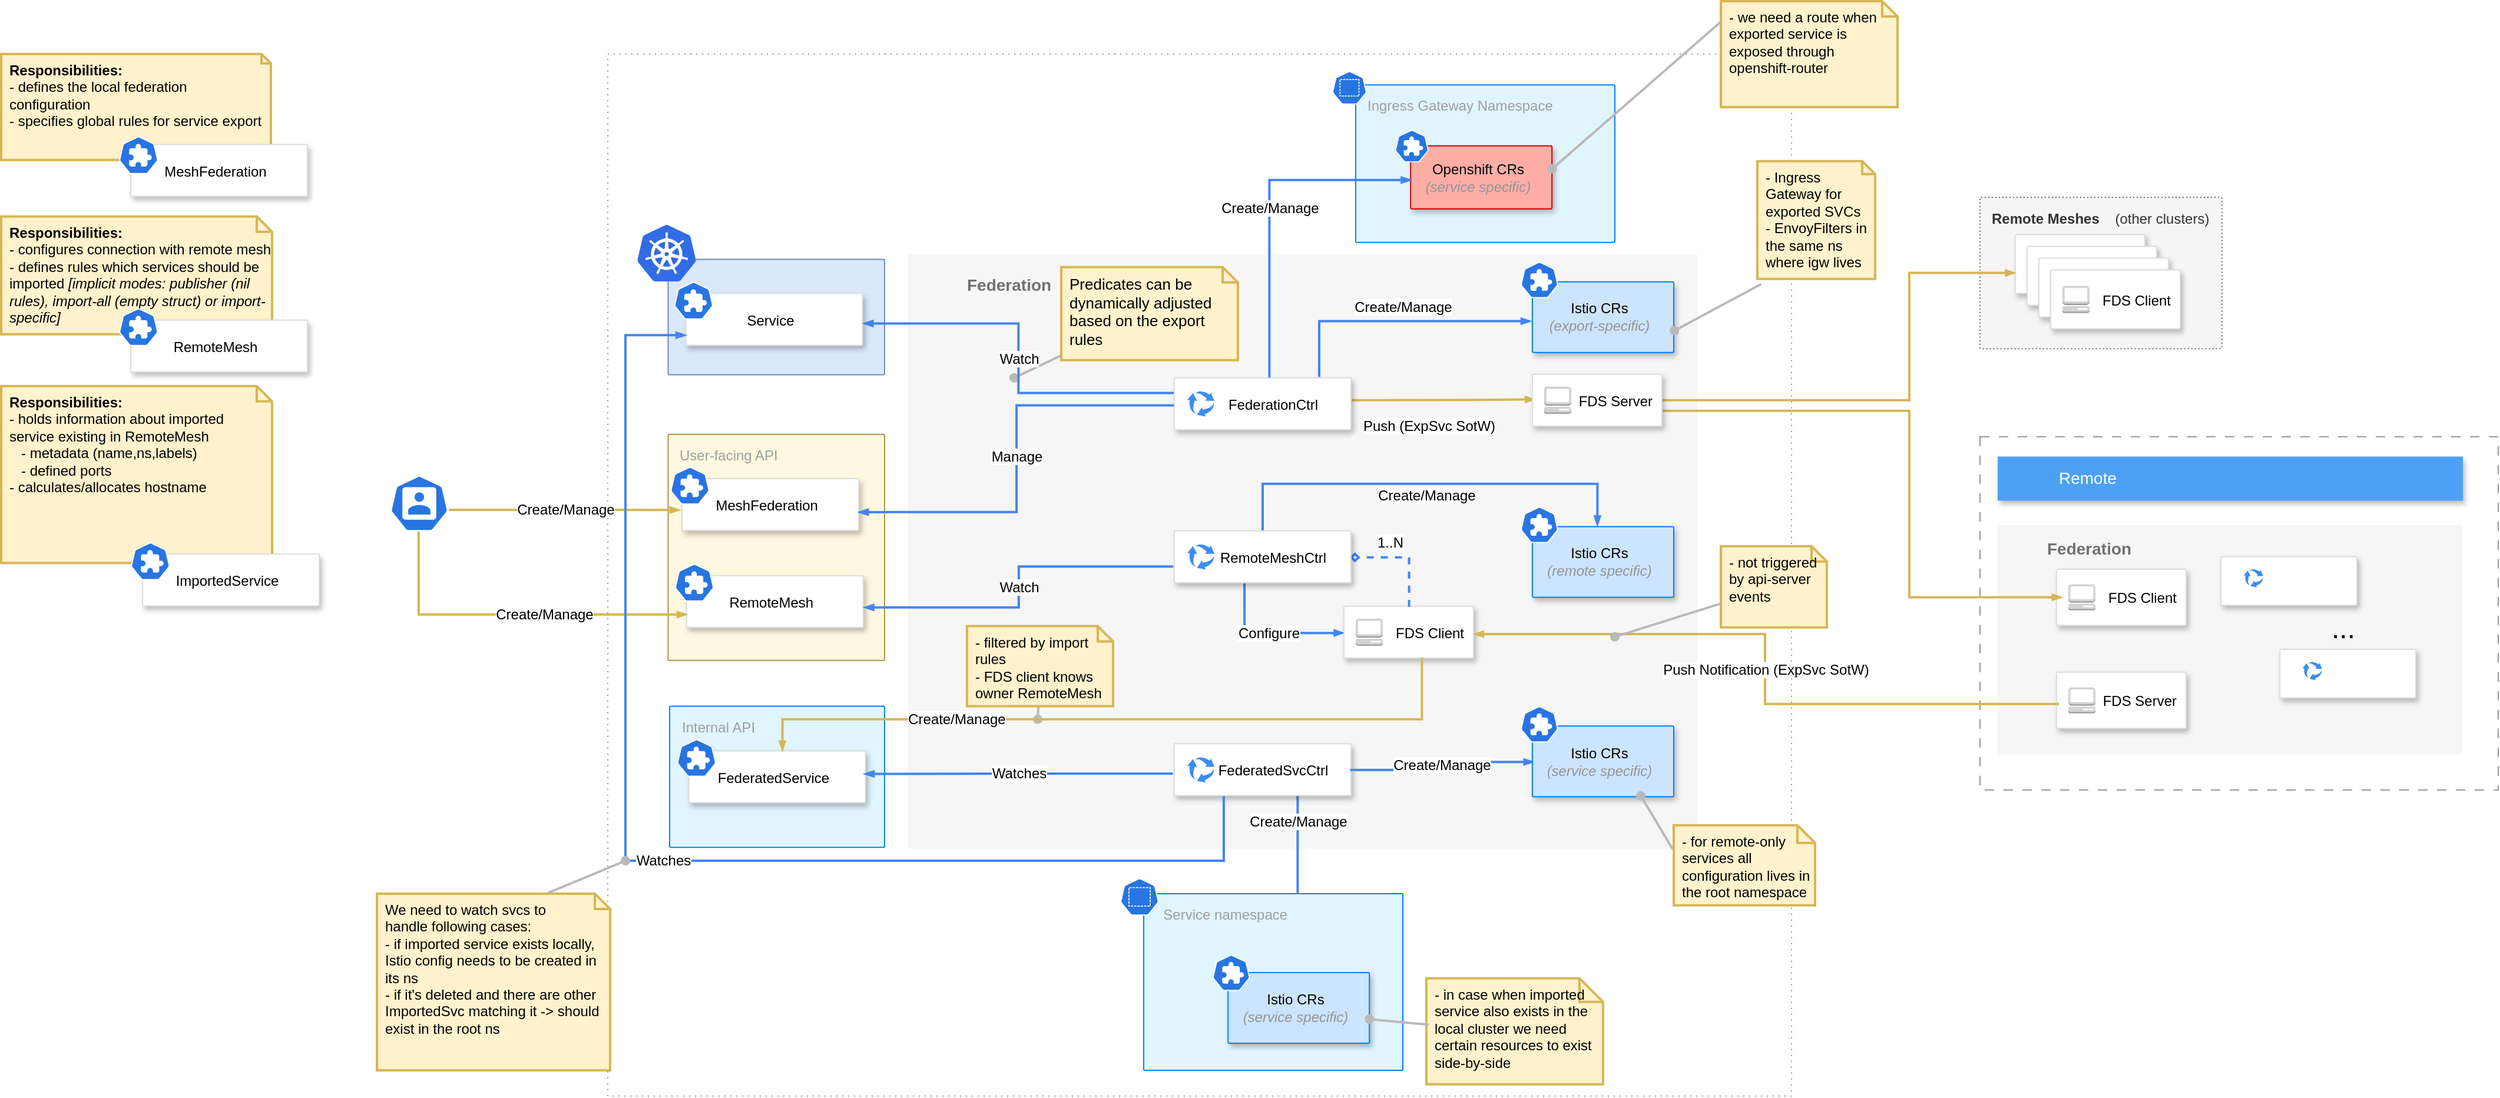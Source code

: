 <mxfile version="26.0.9" pages="2">
  <diagram id="d1ab7348-05c3-a1e3-ca4d-12c340fd6b49" name="Overview">
    <mxGraphModel dx="4412" dy="3679" grid="1" gridSize="10" guides="1" tooltips="1" connect="0" arrows="0" fold="1" page="1" pageScale="1" pageWidth="1169" pageHeight="827" background="none" math="0" shadow="0">
      <root>
        <mxCell id="0" />
        <mxCell id="1" parent="0" />
        <mxCell id="4prUAAH1-Vj1H4gbi63c-129" value="" style="whiteSpace=wrap;html=1;dashed=1;dashPattern=1 4;strokeColor=#949494;movable=1;resizable=1;rotatable=1;deletable=1;editable=1;locked=0;connectable=1;" parent="1" vertex="1">
          <mxGeometry x="-1755" y="-2395.14" width="1005" height="885" as="geometry" />
        </mxCell>
        <mxCell id="tqtwdQ4Mb6ff4IdaYJo5-204" value="" style="rounded=1;absoluteArcSize=1;arcSize=2;html=1;strokeColor=#6c8ebf;shadow=0;dashed=0;fontSize=12;align=left;verticalAlign=top;spacing=10;spacingTop=-4;fillColor=#dae8fc;direction=south;" parent="1" vertex="1">
          <mxGeometry x="-1703.75" y="-2220.69" width="183.75" height="98" as="geometry" />
        </mxCell>
        <mxCell id="2" value="&lt;b&gt;Federation&lt;/b&gt;" style="fillColor=#F6F6F6;strokeColor=none;shadow=0;gradientColor=none;fontSize=14;align=left;spacing=10;fontColor=#717171;9E9E9E;verticalAlign=top;spacingTop=3;fontStyle=0;spacingLeft=40;html=1;container=0;movable=1;resizable=1;rotatable=1;deletable=1;editable=1;locked=0;connectable=1;" parent="1" vertex="1">
          <mxGeometry x="-1500" y="-2225.14" width="670" height="505" as="geometry" />
        </mxCell>
        <mxCell id="128" value="User-facing API" style="rounded=1;absoluteArcSize=1;arcSize=2;html=1;strokeColor=#AC9244;gradientColor=none;shadow=0;dashed=0;fontSize=12;fontColor=#9E9E9E;align=left;verticalAlign=top;spacing=10;spacingTop=-4;fillColor=#FFF8E1;" parent="1" vertex="1">
          <mxGeometry x="-1703.75" y="-2072.14" width="183.75" height="192" as="geometry" />
        </mxCell>
        <mxCell id="tqtwdQ4Mb6ff4IdaYJo5-192" value="" style="group" parent="1" vertex="1" connectable="0">
          <mxGeometry x="-1701.87" y="-2044.52" width="160" height="54" as="geometry" />
        </mxCell>
        <mxCell id="tqtwdQ4Mb6ff4IdaYJo5-193" value="MeshFederation" style="strokeColor=#dddddd;shadow=1;strokeWidth=1;rounded=1;absoluteArcSize=1;arcSize=2;align=center;spacingRight=6;" parent="tqtwdQ4Mb6ff4IdaYJo5-192" vertex="1">
          <mxGeometry x="10" y="10" width="150" height="44" as="geometry" />
        </mxCell>
        <mxCell id="tqtwdQ4Mb6ff4IdaYJo5-194" value="" style="aspect=fixed;sketch=0;html=1;dashed=0;whitespace=wrap;verticalLabelPosition=bottom;verticalAlign=top;fillColor=#2875E2;strokeColor=#ffffff;points=[[0.005,0.63,0],[0.1,0.2,0],[0.9,0.2,0],[0.5,0,0],[0.995,0.63,0],[0.72,0.99,0],[0.5,1,0],[0.28,0.99,0]];shape=mxgraph.kubernetes.icon2;prIcon=crd" parent="tqtwdQ4Mb6ff4IdaYJo5-192" vertex="1">
          <mxGeometry width="33.33" height="32" as="geometry" />
        </mxCell>
        <mxCell id="tqtwdQ4Mb6ff4IdaYJo5-195" value="" style="group" parent="1" vertex="1" connectable="0">
          <mxGeometry x="-1698.12" y="-1962.14" width="160" height="54" as="geometry" />
        </mxCell>
        <mxCell id="Z5KWClklySxI7UpJNrsG-188" value="" style="group" parent="tqtwdQ4Mb6ff4IdaYJo5-195" vertex="1" connectable="0">
          <mxGeometry width="160" height="54" as="geometry" />
        </mxCell>
        <mxCell id="tqtwdQ4Mb6ff4IdaYJo5-196" value="RemoteMesh" style="strokeColor=#dddddd;shadow=1;strokeWidth=1;rounded=1;absoluteArcSize=1;arcSize=2;align=center;spacingRight=6;" parent="Z5KWClklySxI7UpJNrsG-188" vertex="1">
          <mxGeometry x="10" y="10" width="150" height="44" as="geometry" />
        </mxCell>
        <mxCell id="tqtwdQ4Mb6ff4IdaYJo5-197" value="" style="aspect=fixed;sketch=0;html=1;dashed=0;whitespace=wrap;verticalLabelPosition=bottom;verticalAlign=top;fillColor=#2875E2;strokeColor=#ffffff;points=[[0.005,0.63,0],[0.1,0.2,0],[0.9,0.2,0],[0.5,0,0],[0.995,0.63,0],[0.72,0.99,0],[0.5,1,0],[0.28,0.99,0]];shape=mxgraph.kubernetes.icon2;prIcon=crd" parent="Z5KWClklySxI7UpJNrsG-188" vertex="1">
          <mxGeometry width="33.33" height="32" as="geometry" />
        </mxCell>
        <mxCell id="tqtwdQ4Mb6ff4IdaYJo5-205" value="" style="image;sketch=0;aspect=fixed;html=1;points=[];align=center;fontSize=12;image=img/lib/mscae/Kubernetes.svg;" parent="1" vertex="1">
          <mxGeometry x="-1730" y="-2250" width="50" height="48" as="geometry" />
        </mxCell>
        <mxCell id="tqtwdQ4Mb6ff4IdaYJo5-207" value="" style="group" parent="1" vertex="1" connectable="0">
          <mxGeometry x="-1698.75" y="-2201.69" width="160" height="54" as="geometry" />
        </mxCell>
        <mxCell id="tqtwdQ4Mb6ff4IdaYJo5-208" value="Service" style="strokeColor=#dddddd;shadow=1;strokeWidth=1;rounded=1;absoluteArcSize=1;arcSize=2;align=center;spacingRight=6;" parent="tqtwdQ4Mb6ff4IdaYJo5-207" vertex="1">
          <mxGeometry x="10" y="10" width="150" height="44" as="geometry" />
        </mxCell>
        <mxCell id="tqtwdQ4Mb6ff4IdaYJo5-209" value="" style="aspect=fixed;sketch=0;html=1;dashed=0;whitespace=wrap;verticalLabelPosition=bottom;verticalAlign=top;fillColor=#2875E2;strokeColor=#ffffff;points=[[0.005,0.63,0],[0.1,0.2,0],[0.9,0.2,0],[0.5,0,0],[0.995,0.63,0],[0.72,0.99,0],[0.5,1,0],[0.28,0.99,0]];shape=mxgraph.kubernetes.icon2;prIcon=crd" parent="tqtwdQ4Mb6ff4IdaYJo5-207" vertex="1">
          <mxGeometry width="33.33" height="32" as="geometry" />
        </mxCell>
        <mxCell id="Z5KWClklySxI7UpJNrsG-138" value="&lt;span style=&quot;background-color: light-dark(#ffffff, var(--ge-dark-color, #121212));&quot;&gt;Configure&lt;/span&gt;" style="edgeStyle=orthogonalEdgeStyle;rounded=0;html=1;labelBackgroundColor=none;startFill=1;startSize=4;endArrow=blockThin;endFill=1;endSize=4;jettySize=auto;orthogonalLoop=1;strokeColor=#4284F3;strokeWidth=2;fontSize=12;fontColor=#000000;align=center;dashed=0;exitX=0.397;exitY=0.977;exitDx=0;exitDy=0;exitPerimeter=0;entryX=0.003;entryY=0.516;entryDx=0;entryDy=0;entryPerimeter=0;" parent="1" source="Z5KWClklySxI7UpJNrsG-195" target="Z5KWClklySxI7UpJNrsG-132" edge="1">
          <mxGeometry relative="1" as="geometry">
            <mxPoint x="-1246.3" y="-2001.124" as="sourcePoint" />
            <mxPoint x="-1102.05" y="-1942.376" as="targetPoint" />
            <Array as="points" />
          </mxGeometry>
        </mxCell>
        <mxCell id="Z5KWClklySxI7UpJNrsG-145" value="" style="rounded=0;html=1;labelBackgroundColor=none;startFill=1;endArrow=oval;endFill=1;jettySize=auto;orthogonalLoop=1;strokeColor=#B9B9B9;strokeWidth=2;fontSize=12;fontColor=#000000;align=center;fillColor=#dae8fc;" parent="1" source="Z5KWClklySxI7UpJNrsG-143" edge="1">
          <mxGeometry relative="1" as="geometry">
            <mxPoint x="-902" y="-1520.14" as="sourcePoint" />
            <mxPoint x="-1390" y="-1830.14" as="targetPoint" />
          </mxGeometry>
        </mxCell>
        <mxCell id="Z5KWClklySxI7UpJNrsG-150" value="&lt;div&gt;&lt;font&gt;- not triggered&amp;nbsp;&lt;/font&gt;&lt;/div&gt;&lt;div&gt;&lt;font&gt;by api-server events&lt;/font&gt;&lt;/div&gt;" style="shape=note;strokeWidth=2;size=13;whiteSpace=wrap;html=1;fillColor=#fff2cc;strokeColor=#d6b656;align=left;spacingLeft=5;verticalAlign=top;" parent="1" vertex="1">
          <mxGeometry x="-810" y="-1977.14" width="90" height="69" as="geometry" />
        </mxCell>
        <mxCell id="Z5KWClklySxI7UpJNrsG-153" value="" style="rounded=0;html=1;labelBackgroundColor=none;startFill=1;endArrow=oval;endFill=1;jettySize=auto;orthogonalLoop=1;strokeColor=#B9B9B9;strokeWidth=2;fontSize=12;fontColor=#000000;align=center;fillColor=#dae8fc;" parent="1" source="Z5KWClklySxI7UpJNrsG-152" edge="1">
          <mxGeometry x="0.019" relative="1" as="geometry">
            <mxPoint x="-892" y="-1510.14" as="sourcePoint" />
            <mxPoint x="-1410" y="-2120.14" as="targetPoint" />
            <mxPoint y="-1" as="offset" />
          </mxGeometry>
        </mxCell>
        <mxCell id="Z5KWClklySxI7UpJNrsG-152" value="&lt;div&gt;&lt;font style=&quot;font-size: 13px;&quot;&gt;P&lt;span style=&quot;background-color: transparent; color: light-dark(rgb(0, 0, 0), rgb(255, 255, 255));&quot;&gt;redicates can be dynamically adjusted based on the export rules&lt;/span&gt;&lt;/font&gt;&lt;/div&gt;" style="shape=note;strokeWidth=2;size=13;whiteSpace=wrap;html=1;fillColor=#fff2cc;strokeColor=#d6b656;align=left;spacingLeft=5;verticalAlign=top;" parent="1" vertex="1">
          <mxGeometry x="-1370" y="-2214.14" width="150" height="79" as="geometry" />
        </mxCell>
        <mxCell id="Z5KWClklySxI7UpJNrsG-177" value="&lt;span style=&quot;background-color: light-dark(#ffffff, var(--ge-dark-color, #121212));&quot;&gt;Push &lt;/span&gt;&lt;span style=&quot;background-color: rgb(255, 255, 255);&quot;&gt;(ExpSvc SotW)&lt;/span&gt;" style="edgeStyle=orthogonalEdgeStyle;rounded=0;html=1;labelBackgroundColor=none;startFill=1;startSize=4;endArrow=blockThin;endFill=1;endSize=4;jettySize=auto;orthogonalLoop=1;strokeColor=#d6b656;strokeWidth=2;fontSize=12;fontColor=#000000;align=center;dashed=0;exitX=0.99;exitY=0.431;exitDx=0;exitDy=0;exitPerimeter=0;fillColor=#fff2cc;entryX=0.023;entryY=0.485;entryDx=0;entryDy=0;entryPerimeter=0;" parent="1" source="Z5KWClklySxI7UpJNrsG-181" target="Z5KWClklySxI7UpJNrsG-148" edge="1">
          <mxGeometry x="-0.017" y="-11" relative="1" as="geometry">
            <mxPoint x="-1214.95" y="-1766.756" as="sourcePoint" />
            <mxPoint x="-1215" y="-1700.14" as="targetPoint" />
            <mxPoint x="-11" y="11" as="offset" />
          </mxGeometry>
        </mxCell>
        <mxCell id="Z5KWClklySxI7UpJNrsG-135" value="" style="group" parent="1" vertex="1" connectable="0">
          <mxGeometry x="-1130" y="-1926.14" width="110" height="44" as="geometry" />
        </mxCell>
        <mxCell id="Z5KWClklySxI7UpJNrsG-163" value="" style="group" parent="Z5KWClklySxI7UpJNrsG-135" vertex="1" connectable="0">
          <mxGeometry width="110" height="44" as="geometry" />
        </mxCell>
        <mxCell id="Z5KWClklySxI7UpJNrsG-132" value="FDS Client" style="strokeColor=#dddddd;shadow=1;strokeWidth=1;rounded=1;absoluteArcSize=1;arcSize=2;align=right;spacingRight=6;" parent="Z5KWClklySxI7UpJNrsG-163" vertex="1">
          <mxGeometry width="110" height="44" as="geometry" />
        </mxCell>
        <mxCell id="Z5KWClklySxI7UpJNrsG-134" value="" style="outlineConnect=0;dashed=0;verticalLabelPosition=bottom;verticalAlign=top;align=center;html=1;shape=mxgraph.aws3.management_console;fillColor=#D2D3D3;gradientColor=none;" parent="Z5KWClklySxI7UpJNrsG-163" vertex="1">
          <mxGeometry x="10" y="10.5" width="23" height="23" as="geometry" />
        </mxCell>
        <mxCell id="Z5KWClklySxI7UpJNrsG-184" value="&lt;span style=&quot;background-color: light-dark(#ffffff, var(--ge-dark-color, #121212));&quot;&gt;Manage&lt;/span&gt;" style="edgeStyle=orthogonalEdgeStyle;rounded=0;html=1;labelBackgroundColor=none;startFill=1;startSize=4;endArrow=blockThin;endFill=1;endSize=4;jettySize=auto;orthogonalLoop=1;strokeColor=#4284F3;strokeWidth=2;fontSize=12;fontColor=#000000;align=center;dashed=0;exitX=0.024;exitY=0.532;exitDx=0;exitDy=0;exitPerimeter=0;entryX=0.996;entryY=0.647;entryDx=0;entryDy=0;entryPerimeter=0;" parent="1" source="Z5KWClklySxI7UpJNrsG-181" target="tqtwdQ4Mb6ff4IdaYJo5-193" edge="1">
          <mxGeometry relative="1" as="geometry">
            <mxPoint x="-1887" y="-2211.14" as="sourcePoint" />
            <mxPoint x="-2010" y="-2150.14" as="targetPoint" />
          </mxGeometry>
        </mxCell>
        <mxCell id="Z5KWClklySxI7UpJNrsG-198" value="&lt;span style=&quot;background-color: light-dark(#ffffff, var(--ge-dark-color, #121212));&quot;&gt;Watch&lt;/span&gt;" style="edgeStyle=orthogonalEdgeStyle;rounded=0;html=1;labelBackgroundColor=none;startFill=1;startSize=4;endArrow=blockThin;endFill=1;endSize=4;jettySize=auto;orthogonalLoop=1;strokeColor=#4284F3;strokeWidth=2;fontSize=12;fontColor=#000000;align=center;dashed=0;exitX=-0.006;exitY=0.688;exitDx=0;exitDy=0;exitPerimeter=0;entryX=1.002;entryY=0.615;entryDx=0;entryDy=0;entryPerimeter=0;" parent="1" source="Z5KWClklySxI7UpJNrsG-195" target="tqtwdQ4Mb6ff4IdaYJo5-196" edge="1">
          <mxGeometry relative="1" as="geometry">
            <mxPoint x="-1387.32" y="-1732.544" as="sourcePoint" />
            <mxPoint x="-1649.97" y="-1620.14" as="targetPoint" />
          </mxGeometry>
        </mxCell>
        <mxCell id="4prUAAH1-Vj1H4gbi63c-130" value="" style="group" parent="1" vertex="1" connectable="0">
          <mxGeometry x="-590" y="-2273.39" width="205.5" height="128.5" as="geometry" />
        </mxCell>
        <mxCell id="Z5KWClklySxI7UpJNrsG-156" value="&lt;b&gt;Remote Meshes&amp;nbsp; &amp;nbsp;&amp;nbsp;&lt;/b&gt;(other clusters)" style="rounded=1;absoluteArcSize=1;arcSize=2;html=1;strokeColor=#666666;shadow=0;dashed=1;fontSize=12;fontColor=#333333;align=left;verticalAlign=top;spacing=10;spacingTop=-4;fillColor=#f5f5f5;dashPattern=1 2;" parent="4prUAAH1-Vj1H4gbi63c-130" vertex="1">
          <mxGeometry width="205.5" height="128.5" as="geometry" />
        </mxCell>
        <mxCell id="Z5KWClklySxI7UpJNrsG-176" value="" style="group" parent="4prUAAH1-Vj1H4gbi63c-130" vertex="1" connectable="0">
          <mxGeometry x="30" y="31.68" width="140" height="80" as="geometry" />
        </mxCell>
        <mxCell id="Z5KWClklySxI7UpJNrsG-157" value="" style="group" parent="Z5KWClklySxI7UpJNrsG-176" vertex="1" connectable="0">
          <mxGeometry width="110" height="50" as="geometry" />
        </mxCell>
        <mxCell id="Z5KWClklySxI7UpJNrsG-161" value="" style="group" parent="Z5KWClklySxI7UpJNrsG-157" vertex="1" connectable="0">
          <mxGeometry width="110" height="50" as="geometry" />
        </mxCell>
        <mxCell id="Z5KWClklySxI7UpJNrsG-158" value="FDS Client" style="strokeColor=#dddddd;shadow=1;strokeWidth=1;rounded=1;absoluteArcSize=1;arcSize=2;align=right;spacingRight=6;" parent="Z5KWClklySxI7UpJNrsG-161" vertex="1">
          <mxGeometry width="110" height="50" as="geometry" />
        </mxCell>
        <mxCell id="Z5KWClklySxI7UpJNrsG-159" value="" style="outlineConnect=0;dashed=0;verticalLabelPosition=bottom;verticalAlign=top;align=center;html=1;shape=mxgraph.aws3.management_console;fillColor=#D2D3D3;gradientColor=none;" parent="Z5KWClklySxI7UpJNrsG-161" vertex="1">
          <mxGeometry x="10" y="13.5" width="23" height="23" as="geometry" />
        </mxCell>
        <mxCell id="Z5KWClklySxI7UpJNrsG-164" value="" style="group" parent="Z5KWClklySxI7UpJNrsG-176" vertex="1" connectable="0">
          <mxGeometry x="10" y="10" width="110" height="50" as="geometry" />
        </mxCell>
        <mxCell id="Z5KWClklySxI7UpJNrsG-165" value="" style="group" parent="Z5KWClklySxI7UpJNrsG-164" vertex="1" connectable="0">
          <mxGeometry width="110" height="50" as="geometry" />
        </mxCell>
        <mxCell id="Z5KWClklySxI7UpJNrsG-166" value="FDS Client" style="strokeColor=#dddddd;shadow=1;strokeWidth=1;rounded=1;absoluteArcSize=1;arcSize=2;align=right;spacingRight=6;" parent="Z5KWClklySxI7UpJNrsG-165" vertex="1">
          <mxGeometry width="110" height="50" as="geometry" />
        </mxCell>
        <mxCell id="Z5KWClklySxI7UpJNrsG-167" value="" style="outlineConnect=0;dashed=0;verticalLabelPosition=bottom;verticalAlign=top;align=center;html=1;shape=mxgraph.aws3.management_console;fillColor=#D2D3D3;gradientColor=none;" parent="Z5KWClklySxI7UpJNrsG-165" vertex="1">
          <mxGeometry x="10" y="13.5" width="23" height="23" as="geometry" />
        </mxCell>
        <mxCell id="Z5KWClklySxI7UpJNrsG-168" value="" style="group" parent="Z5KWClklySxI7UpJNrsG-176" vertex="1" connectable="0">
          <mxGeometry x="20" y="20" width="110" height="50" as="geometry" />
        </mxCell>
        <mxCell id="Z5KWClklySxI7UpJNrsG-169" value="" style="group" parent="Z5KWClklySxI7UpJNrsG-168" vertex="1" connectable="0">
          <mxGeometry width="110" height="50" as="geometry" />
        </mxCell>
        <mxCell id="Z5KWClklySxI7UpJNrsG-170" value="FDS Client" style="strokeColor=#dddddd;shadow=1;strokeWidth=1;rounded=1;absoluteArcSize=1;arcSize=2;align=right;spacingRight=6;" parent="Z5KWClklySxI7UpJNrsG-169" vertex="1">
          <mxGeometry width="110" height="50" as="geometry" />
        </mxCell>
        <mxCell id="Z5KWClklySxI7UpJNrsG-171" value="" style="outlineConnect=0;dashed=0;verticalLabelPosition=bottom;verticalAlign=top;align=center;html=1;shape=mxgraph.aws3.management_console;fillColor=#D2D3D3;gradientColor=none;" parent="Z5KWClklySxI7UpJNrsG-169" vertex="1">
          <mxGeometry x="10" y="13.5" width="23" height="23" as="geometry" />
        </mxCell>
        <mxCell id="Z5KWClklySxI7UpJNrsG-172" value="" style="group" parent="Z5KWClklySxI7UpJNrsG-176" vertex="1" connectable="0">
          <mxGeometry x="30" y="30" width="110" height="50" as="geometry" />
        </mxCell>
        <mxCell id="Z5KWClklySxI7UpJNrsG-173" value="" style="group" parent="Z5KWClklySxI7UpJNrsG-172" vertex="1" connectable="0">
          <mxGeometry width="110" height="50" as="geometry" />
        </mxCell>
        <mxCell id="Z5KWClklySxI7UpJNrsG-174" value="FDS Client" style="strokeColor=#dddddd;shadow=1;strokeWidth=1;rounded=1;absoluteArcSize=1;arcSize=2;align=right;spacingRight=6;" parent="Z5KWClklySxI7UpJNrsG-173" vertex="1">
          <mxGeometry width="110" height="50" as="geometry" />
        </mxCell>
        <mxCell id="Z5KWClklySxI7UpJNrsG-175" value="" style="outlineConnect=0;dashed=0;verticalLabelPosition=bottom;verticalAlign=top;align=center;html=1;shape=mxgraph.aws3.management_console;fillColor=#D2D3D3;gradientColor=none;" parent="Z5KWClklySxI7UpJNrsG-173" vertex="1">
          <mxGeometry x="10" y="13.5" width="23" height="23" as="geometry" />
        </mxCell>
        <mxCell id="Z5KWClklySxI7UpJNrsG-160" value="" style="edgeStyle=orthogonalEdgeStyle;rounded=0;html=1;labelBackgroundColor=none;startFill=1;startSize=4;endArrow=blockThin;endFill=1;endSize=4;jettySize=auto;orthogonalLoop=1;strokeColor=#d6b656;strokeWidth=2;fontSize=12;fontColor=#000000;align=center;dashed=0;exitX=1.001;exitY=0.528;exitDx=0;exitDy=0;exitPerimeter=0;entryX=0.003;entryY=0.649;entryDx=0;entryDy=0;entryPerimeter=0;fillColor=#fff2cc;" parent="1" source="Z5KWClklySxI7UpJNrsG-148" target="Z5KWClklySxI7UpJNrsG-158" edge="1">
          <mxGeometry relative="1" as="geometry">
            <mxPoint x="-707" y="-1909.14" as="sourcePoint" />
            <mxPoint x="-941" y="-1907.14" as="targetPoint" />
            <Array as="points">
              <mxPoint x="-650" y="-2101.14" />
              <mxPoint x="-650" y="-2209.14" />
            </Array>
          </mxGeometry>
        </mxCell>
        <mxCell id="4prUAAH1-Vj1H4gbi63c-131" value="" style="shape=image;html=1;verticalAlign=top;verticalLabelPosition=bottom;labelBackgroundColor=#ffffff;imageAspect=0;aspect=fixed;image=https://cdn2.iconfinder.com/data/icons/boxicons-solid-vol-1/24/bxs-component-128.png" parent="1" vertex="1">
          <mxGeometry x="-1495" y="-2204.14" width="40" height="40" as="geometry" />
        </mxCell>
        <mxCell id="cF_MKMTuGIbOtYrP1UFE-146" value="" style="group;spacingLeft=0;" parent="1" vertex="1" connectable="0">
          <mxGeometry x="-590" y="-2070.14" width="440" height="300" as="geometry" />
        </mxCell>
        <mxCell id="4prUAAH1-Vj1H4gbi63c-134" value="" style="whiteSpace=wrap;html=1;dashed=1;dashPattern=8 8;strokeColor=#949494;" parent="cF_MKMTuGIbOtYrP1UFE-146" vertex="1">
          <mxGeometry width="440" height="300" as="geometry" />
        </mxCell>
        <mxCell id="4prUAAH1-Vj1H4gbi63c-132" value="&lt;b&gt;Federation&lt;/b&gt;" style="fillColor=#F6F6F6;strokeColor=none;shadow=0;gradientColor=none;fontSize=14;align=left;spacing=10;fontColor=#717171;9E9E9E;verticalAlign=top;spacingTop=-3;fontStyle=0;spacingLeft=32;html=1;container=0;movable=1;resizable=1;rotatable=1;deletable=1;editable=1;locked=0;connectable=1;" parent="cF_MKMTuGIbOtYrP1UFE-146" vertex="1">
          <mxGeometry x="15" y="75" width="395" height="195" as="geometry" />
        </mxCell>
        <mxCell id="4prUAAH1-Vj1H4gbi63c-133" value="" style="shape=image;html=1;verticalAlign=top;verticalLabelPosition=bottom;labelBackgroundColor=#ffffff;imageAspect=0;aspect=fixed;image=https://cdn2.iconfinder.com/data/icons/boxicons-solid-vol-1/24/bxs-component-128.png" parent="cF_MKMTuGIbOtYrP1UFE-146" vertex="1">
          <mxGeometry x="19" y="77" width="37.5" height="37.5" as="geometry" />
        </mxCell>
        <mxCell id="4prUAAH1-Vj1H4gbi63c-135" value="Remote" style="fillColor=#4DA1F5;strokeColor=none;shadow=1;gradientColor=none;fontSize=14;align=left;spacingLeft=50;fontColor=#ffffff;html=1;" parent="cF_MKMTuGIbOtYrP1UFE-146" vertex="1">
          <mxGeometry x="15" y="16.875" width="395" height="37.5" as="geometry" />
        </mxCell>
        <mxCell id="4prUAAH1-Vj1H4gbi63c-157" value="" style="group" parent="cF_MKMTuGIbOtYrP1UFE-146" vertex="1" connectable="0">
          <mxGeometry x="200" y="84.375" width="120" height="58.772" as="geometry" />
        </mxCell>
        <mxCell id="4prUAAH1-Vj1H4gbi63c-158" value="" style="strokeColor=#dddddd;shadow=1;strokeWidth=1;rounded=1;absoluteArcSize=1;arcSize=2;align=right;spacingRight=6;spacingLeft=16;" parent="4prUAAH1-Vj1H4gbi63c-157" vertex="1">
          <mxGeometry x="4.615" y="17.522" width="115.385" height="41.25" as="geometry" />
        </mxCell>
        <mxCell id="4prUAAH1-Vj1H4gbi63c-159" value="" style="sketch=0;html=1;aspect=fixed;strokeColor=none;shadow=0;fillColor=#3B8DF1;verticalAlign=top;labelPosition=center;verticalLabelPosition=bottom;shape=mxgraph.gcp2.arrow_cycle" parent="4prUAAH1-Vj1H4gbi63c-157" vertex="1">
          <mxGeometry x="23.846" y="27.9" width="16.587" height="15.757" as="geometry" />
        </mxCell>
        <mxCell id="4prUAAH1-Vj1H4gbi63c-161" value="" style="group" parent="cF_MKMTuGIbOtYrP1UFE-146" vertex="1" connectable="0">
          <mxGeometry x="250" y="163.125" width="120" height="58.772" as="geometry" />
        </mxCell>
        <mxCell id="4prUAAH1-Vj1H4gbi63c-162" value="" style="strokeColor=#dddddd;shadow=1;strokeWidth=1;rounded=1;absoluteArcSize=1;arcSize=2;align=right;spacingRight=6;spacingLeft=16;" parent="4prUAAH1-Vj1H4gbi63c-161" vertex="1">
          <mxGeometry x="4.615" y="17.522" width="115.385" height="41.25" as="geometry" />
        </mxCell>
        <mxCell id="4prUAAH1-Vj1H4gbi63c-163" value="" style="sketch=0;html=1;aspect=fixed;strokeColor=none;shadow=0;fillColor=#3B8DF1;verticalAlign=top;labelPosition=center;verticalLabelPosition=bottom;shape=mxgraph.gcp2.arrow_cycle" parent="4prUAAH1-Vj1H4gbi63c-161" vertex="1">
          <mxGeometry x="23.846" y="27.9" width="16.587" height="15.757" as="geometry" />
        </mxCell>
        <mxCell id="4prUAAH1-Vj1H4gbi63c-165" value="..." style="text;html=1;align=center;verticalAlign=middle;resizable=0;points=[];autosize=1;strokeColor=none;fillColor=none;fontSize=24;" parent="4prUAAH1-Vj1H4gbi63c-161" vertex="1">
          <mxGeometry x="38.462" y="-19.978" width="40" height="40" as="geometry" />
        </mxCell>
        <mxCell id="EcVU1PaIRNk6FzD5XjBy-133" value="FDS Client" style="strokeColor=#dddddd;shadow=1;strokeWidth=1;rounded=1;absoluteArcSize=1;arcSize=2;align=right;spacingRight=6;" parent="cF_MKMTuGIbOtYrP1UFE-146" vertex="1">
          <mxGeometry x="65" y="112.5" width="110" height="47.771" as="geometry" />
        </mxCell>
        <mxCell id="EcVU1PaIRNk6FzD5XjBy-134" value="" style="outlineConnect=0;dashed=0;verticalLabelPosition=bottom;verticalAlign=top;align=center;html=1;shape=mxgraph.aws3.management_console;fillColor=#D2D3D3;gradientColor=none;" parent="cF_MKMTuGIbOtYrP1UFE-146" vertex="1">
          <mxGeometry x="75" y="125.398" width="23" height="21.975" as="geometry" />
        </mxCell>
        <mxCell id="EcVU1PaIRNk6FzD5XjBy-137" value="FDS Server" style="strokeColor=#dddddd;shadow=1;strokeWidth=1;rounded=1;absoluteArcSize=1;arcSize=2;align=right;spacingRight=6;" parent="cF_MKMTuGIbOtYrP1UFE-146" vertex="1">
          <mxGeometry x="65" y="200.0" width="110" height="47.771" as="geometry" />
        </mxCell>
        <mxCell id="EcVU1PaIRNk6FzD5XjBy-138" value="" style="outlineConnect=0;dashed=0;verticalLabelPosition=bottom;verticalAlign=top;align=center;html=1;shape=mxgraph.aws3.management_console;fillColor=#D2D3D3;gradientColor=none;" parent="cF_MKMTuGIbOtYrP1UFE-146" vertex="1">
          <mxGeometry x="75" y="212.898" width="23" height="21.975" as="geometry" />
        </mxCell>
        <mxCell id="Z5KWClklySxI7UpJNrsG-142" value="&lt;span style=&quot;background-color: light-dark(#ffffff, var(--ge-dark-color, #121212));&quot;&gt;Push Notification (ExpSvc&amp;nbsp;&lt;/span&gt;&lt;span style=&quot;background-color: light-dark(#ffffff, var(--ge-dark-color, #121212)); color: light-dark(rgb(0, 0, 0), rgb(237, 237, 237));&quot;&gt;SotW)&lt;/span&gt;" style="edgeStyle=orthogonalEdgeStyle;rounded=0;html=1;labelBackgroundColor=none;startFill=1;startSize=4;endArrow=blockThin;endFill=1;endSize=4;jettySize=auto;orthogonalLoop=1;strokeColor=#d6b656;strokeWidth=2;fontSize=12;fontColor=#000000;align=center;dashed=0;exitX=0.019;exitY=0.566;exitDx=0;exitDy=0;exitPerimeter=0;fillColor=#fff2cc;entryX=0.999;entryY=0.538;entryDx=0;entryDy=0;entryPerimeter=0;" parent="1" source="EcVU1PaIRNk6FzD5XjBy-137" target="Z5KWClklySxI7UpJNrsG-132" edge="1">
          <mxGeometry relative="1" as="geometry">
            <mxPoint x="-521.81" y="-1845.93" as="sourcePoint" />
            <mxPoint x="-1119" y="-1575.14" as="targetPoint" />
          </mxGeometry>
        </mxCell>
        <mxCell id="Z5KWClklySxI7UpJNrsG-151" value="" style="rounded=0;html=1;labelBackgroundColor=none;startFill=1;endArrow=oval;endFill=1;jettySize=auto;orthogonalLoop=1;strokeColor=#B9B9B9;strokeWidth=2;fontSize=12;fontColor=#000000;align=center;fillColor=#dae8fc;" parent="1" source="Z5KWClklySxI7UpJNrsG-150" edge="1">
          <mxGeometry x="0.019" relative="1" as="geometry">
            <mxPoint x="-832" y="-1810.14" as="sourcePoint" />
            <mxPoint x="-900" y="-1900.14" as="targetPoint" />
            <mxPoint y="-1" as="offset" />
          </mxGeometry>
        </mxCell>
        <mxCell id="tqtwdQ4Mb6ff4IdaYJo5-201" value="&lt;span style=&quot;background-color: light-dark(#ffffff, var(--ge-dark-color, #121212));&quot;&gt;1..N&lt;/span&gt;" style="edgeStyle=orthogonalEdgeStyle;rounded=0;html=1;labelBackgroundColor=none;startFill=1;startSize=4;endArrow=diamond;endFill=0;endSize=4;jettySize=auto;orthogonalLoop=1;strokeColor=#4284F3;strokeWidth=2;fontSize=12;fontColor=#000000;align=center;dashed=1;entryX=0.993;entryY=0.512;entryDx=0;entryDy=0;entryPerimeter=0;exitX=0.503;exitY=0.013;exitDx=0;exitDy=0;exitPerimeter=0;" parent="1" source="Z5KWClklySxI7UpJNrsG-132" target="Z5KWClklySxI7UpJNrsG-195" edge="1">
          <mxGeometry x="0.252" y="-12" relative="1" as="geometry">
            <mxPoint x="-1050" y="-1920.14" as="sourcePoint" />
            <mxPoint x="-730" y="-1662.14" as="targetPoint" />
            <mxPoint as="offset" />
          </mxGeometry>
        </mxCell>
        <mxCell id="tqtwdQ4Mb6ff4IdaYJo5-217" value="&lt;span style=&quot;background-color: light-dark(#ffffff, var(--ge-dark-color, #121212));&quot;&gt;Watch&lt;/span&gt;" style="edgeStyle=orthogonalEdgeStyle;rounded=0;html=1;labelBackgroundColor=none;startFill=1;startSize=4;endArrow=blockThin;endFill=1;endSize=4;jettySize=auto;orthogonalLoop=1;strokeColor=#4284F3;strokeWidth=2;fontSize=12;fontColor=#000000;align=center;dashed=0;entryX=1.002;entryY=0.577;entryDx=0;entryDy=0;entryPerimeter=0;exitX=0.008;exitY=0.293;exitDx=0;exitDy=0;exitPerimeter=0;" parent="1" source="Z5KWClklySxI7UpJNrsG-181" target="tqtwdQ4Mb6ff4IdaYJo5-208" edge="1">
          <mxGeometry relative="1" as="geometry">
            <mxPoint x="-1285" y="-1788.14" as="sourcePoint" />
            <mxPoint x="-1534" y="-1949.14" as="targetPoint" />
            <Array as="points" />
          </mxGeometry>
        </mxCell>
        <mxCell id="Z5KWClklySxI7UpJNrsG-136" value="&lt;span style=&quot;background-color: light-dark(#ffffff, var(--ge-dark-color, #121212));&quot;&gt;Create/Manage&lt;/span&gt;" style="edgeStyle=orthogonalEdgeStyle;rounded=0;html=1;labelBackgroundColor=none;startFill=1;startSize=4;endArrow=blockThin;endFill=1;endSize=4;jettySize=auto;orthogonalLoop=1;strokeColor=#d6b656;strokeWidth=2;fontSize=12;fontColor=#000000;align=center;dashed=0;fillColor=#fff2cc;exitX=1.001;exitY=0.614;exitDx=0;exitDy=0;exitPerimeter=0;entryX=-0.011;entryY=0.607;entryDx=0;entryDy=0;entryPerimeter=0;" parent="1" source="EGwG9izZF0lXO34Cpq4w-128" target="tqtwdQ4Mb6ff4IdaYJo5-193" edge="1">
          <mxGeometry relative="1" as="geometry">
            <mxPoint x="-1801.42" y="-2124.14" as="sourcePoint" />
            <mxPoint x="-1979.996" y="-1781.92" as="targetPoint" />
            <Array as="points" />
          </mxGeometry>
        </mxCell>
        <mxCell id="cF_MKMTuGIbOtYrP1UFE-148" value="" style="group" parent="1" vertex="1" connectable="0">
          <mxGeometry x="-1274" y="-2120.14" width="150" height="44" as="geometry" />
        </mxCell>
        <mxCell id="Z5KWClklySxI7UpJNrsG-181" value="FederationCtrl" style="strokeColor=#dddddd;shadow=1;strokeWidth=1;rounded=1;absoluteArcSize=1;arcSize=2;align=center;spacingRight=6;spacingLeft=24;" parent="cF_MKMTuGIbOtYrP1UFE-148" vertex="1">
          <mxGeometry width="150" height="44" as="geometry" />
        </mxCell>
        <mxCell id="Z5KWClklySxI7UpJNrsG-189" value="" style="sketch=0;html=1;aspect=fixed;strokeColor=none;shadow=0;fillColor=#3B8DF1;verticalAlign=top;labelPosition=center;verticalLabelPosition=bottom;shape=mxgraph.gcp2.arrow_cycle" parent="cF_MKMTuGIbOtYrP1UFE-148" vertex="1">
          <mxGeometry x="11" y="11.07" width="23" height="21.85" as="geometry" />
        </mxCell>
        <mxCell id="vxT9q3DaYwAOY82HnHok-130" value="&lt;span style=&quot;background-color: light-dark(#ffffff, var(--ge-dark-color, #121212));&quot;&gt;Create/Manage&lt;/span&gt;" style="edgeStyle=orthogonalEdgeStyle;rounded=0;html=1;labelBackgroundColor=none;startFill=1;startSize=4;endArrow=blockThin;endFill=1;endSize=4;jettySize=auto;orthogonalLoop=1;strokeColor=#4284F3;strokeWidth=2;fontSize=12;fontColor=#000000;align=center;dashed=0;exitX=0.698;exitY=0.948;exitDx=0;exitDy=0;exitPerimeter=0;entryX=0.494;entryY=-0.01;entryDx=0;entryDy=0;entryPerimeter=0;" parent="1" source="tqtwdQ4Mb6ff4IdaYJo5-177" target="gp1oxAkNKPKfIQOsTOj2-128" edge="1">
          <mxGeometry x="-0.68" relative="1" as="geometry">
            <mxPoint x="-1265" y="-1774.14" as="sourcePoint" />
            <mxPoint x="-1528" y="-1774.14" as="targetPoint" />
            <mxPoint as="offset" />
            <Array as="points" />
          </mxGeometry>
        </mxCell>
        <mxCell id="cF_MKMTuGIbOtYrP1UFE-150" value="" style="group" parent="1" vertex="1" connectable="0">
          <mxGeometry x="-1274" y="-1809.32" width="150" height="44" as="geometry" />
        </mxCell>
        <mxCell id="tqtwdQ4Mb6ff4IdaYJo5-177" value="FederatedSvcCtrl" style="strokeColor=#dddddd;shadow=1;strokeWidth=1;rounded=1;absoluteArcSize=1;arcSize=2;align=center;spacingRight=6;spacingLeft=24;" parent="cF_MKMTuGIbOtYrP1UFE-150" vertex="1">
          <mxGeometry width="150" height="44" as="geometry" />
        </mxCell>
        <mxCell id="tqtwdQ4Mb6ff4IdaYJo5-164" value="" style="sketch=0;html=1;aspect=fixed;strokeColor=none;shadow=0;fillColor=#3B8DF1;verticalAlign=top;labelPosition=center;verticalLabelPosition=bottom;shape=mxgraph.gcp2.arrow_cycle" parent="cF_MKMTuGIbOtYrP1UFE-150" vertex="1">
          <mxGeometry x="11" y="11.07" width="23" height="21.85" as="geometry" />
        </mxCell>
        <mxCell id="gp1oxAkNKPKfIQOsTOj2-130" value="&lt;span style=&quot;background-color: light-dark(#ffffff, var(--ge-dark-color, #121212));&quot;&gt;Create/Manage&lt;/span&gt;" style="edgeStyle=orthogonalEdgeStyle;rounded=0;html=1;labelBackgroundColor=none;startFill=1;startSize=4;endArrow=blockThin;endFill=1;endSize=4;jettySize=auto;orthogonalLoop=1;strokeColor=#4284F3;strokeWidth=2;fontSize=12;fontColor=#000000;align=center;dashed=0;exitX=0.996;exitY=0.504;exitDx=0;exitDy=0;exitPerimeter=0;entryX=0.013;entryY=0.507;entryDx=0;entryDy=0;entryPerimeter=0;" parent="1" source="tqtwdQ4Mb6ff4IdaYJo5-177" target="gp1oxAkNKPKfIQOsTOj2-129" edge="1">
          <mxGeometry relative="1" as="geometry">
            <mxPoint x="-1218" y="-1757.14" as="sourcePoint" />
            <mxPoint x="-1068" y="-1622.14" as="targetPoint" />
          </mxGeometry>
        </mxCell>
        <mxCell id="gp1oxAkNKPKfIQOsTOj2-132" value="" style="group" parent="1" vertex="1" connectable="0">
          <mxGeometry x="-980" y="-1841.23" width="130" height="76.91" as="geometry" />
        </mxCell>
        <mxCell id="gp1oxAkNKPKfIQOsTOj2-129" value="Istio CRs&lt;div&gt;&lt;i&gt;&lt;font style=&quot;color: rgb(148, 148, 148);&quot;&gt;(service specific)&lt;/font&gt;&lt;/i&gt;&lt;/div&gt;" style="rounded=1;whiteSpace=wrap;html=1;strokeColor=#007FFF;shadow=1;strokeWidth=1;arcSize=2;spacingRight=6;fillColor=#CCE5FF;" parent="gp1oxAkNKPKfIQOsTOj2-132" vertex="1">
          <mxGeometry x="10" y="16.91" width="120" height="60" as="geometry" />
        </mxCell>
        <mxCell id="gp1oxAkNKPKfIQOsTOj2-131" value="" style="aspect=fixed;sketch=0;html=1;dashed=0;whitespace=wrap;verticalLabelPosition=bottom;verticalAlign=top;fillColor=#2875E2;strokeColor=#ffffff;points=[[0.005,0.63,0],[0.1,0.2,0],[0.9,0.2,0],[0.5,0,0],[0.995,0.63,0],[0.72,0.99,0],[0.5,1,0],[0.28,0.99,0]];shape=mxgraph.kubernetes.icon2;prIcon=crd" parent="gp1oxAkNKPKfIQOsTOj2-132" vertex="1">
          <mxGeometry width="32" height="30.72" as="geometry" />
        </mxCell>
        <mxCell id="gp1oxAkNKPKfIQOsTOj2-135" value="" style="group" parent="1" vertex="1" connectable="0">
          <mxGeometry x="-980" y="-2010.6" width="130" height="76.91" as="geometry" />
        </mxCell>
        <mxCell id="gp1oxAkNKPKfIQOsTOj2-136" value="Istio CRs&lt;div&gt;&lt;i&gt;&lt;font style=&quot;color: rgb(148, 148, 148);&quot;&gt;(remote specific)&lt;/font&gt;&lt;/i&gt;&lt;/div&gt;" style="rounded=1;whiteSpace=wrap;html=1;strokeColor=#007FFF;shadow=1;strokeWidth=1;arcSize=2;spacingRight=6;fillColor=#CCE5FF;" parent="gp1oxAkNKPKfIQOsTOj2-135" vertex="1">
          <mxGeometry x="10" y="16.91" width="120" height="60" as="geometry" />
        </mxCell>
        <mxCell id="gp1oxAkNKPKfIQOsTOj2-137" value="" style="aspect=fixed;sketch=0;html=1;dashed=0;whitespace=wrap;verticalLabelPosition=bottom;verticalAlign=top;fillColor=#2875E2;strokeColor=#ffffff;points=[[0.005,0.63,0],[0.1,0.2,0],[0.9,0.2,0],[0.5,0,0],[0.995,0.63,0],[0.72,0.99,0],[0.5,1,0],[0.28,0.99,0]];shape=mxgraph.kubernetes.icon2;prIcon=crd" parent="gp1oxAkNKPKfIQOsTOj2-135" vertex="1">
          <mxGeometry width="32" height="30.72" as="geometry" />
        </mxCell>
        <mxCell id="gp1oxAkNKPKfIQOsTOj2-138" value="&lt;span style=&quot;background-color: light-dark(#ffffff, var(--ge-dark-color, #121212));&quot;&gt;Create/Manage&lt;/span&gt;" style="edgeStyle=orthogonalEdgeStyle;rounded=0;html=1;labelBackgroundColor=none;startFill=1;startSize=4;endArrow=blockThin;endFill=1;endSize=4;jettySize=auto;orthogonalLoop=1;strokeColor=#4284F3;strokeWidth=2;fontSize=12;fontColor=#000000;align=center;dashed=0;exitX=0.5;exitY=-0.008;exitDx=0;exitDy=0;exitPerimeter=0;entryX=0.46;entryY=-0.007;entryDx=0;entryDy=0;entryPerimeter=0;" parent="1" source="Z5KWClklySxI7UpJNrsG-195" target="gp1oxAkNKPKfIQOsTOj2-136" edge="1">
          <mxGeometry x="-0.005" y="-10" relative="1" as="geometry">
            <mxPoint x="-1124" y="-2015.7" as="sourcePoint" />
            <mxPoint x="-977" y="-2011.7" as="targetPoint" />
            <Array as="points">
              <mxPoint x="-1199" y="-2030.14" />
              <mxPoint x="-915" y="-2030.14" />
            </Array>
            <mxPoint as="offset" />
          </mxGeometry>
        </mxCell>
        <mxCell id="gp1oxAkNKPKfIQOsTOj2-139" value="" style="group" parent="1" vertex="1" connectable="0">
          <mxGeometry x="-980" y="-2218.59" width="130" height="76.91" as="geometry" />
        </mxCell>
        <mxCell id="gp1oxAkNKPKfIQOsTOj2-140" value="Istio CRs&lt;div&gt;&lt;i&gt;&lt;font style=&quot;color: rgb(148, 148, 148);&quot;&gt;(export-specific)&lt;/font&gt;&lt;/i&gt;&lt;/div&gt;" style="rounded=1;whiteSpace=wrap;html=1;strokeColor=#007FFF;shadow=1;strokeWidth=1;arcSize=2;spacingRight=6;fillColor=#CCE5FF;" parent="gp1oxAkNKPKfIQOsTOj2-139" vertex="1">
          <mxGeometry x="10" y="16.91" width="120" height="60" as="geometry" />
        </mxCell>
        <mxCell id="gp1oxAkNKPKfIQOsTOj2-141" value="" style="aspect=fixed;sketch=0;html=1;dashed=0;whitespace=wrap;verticalLabelPosition=bottom;verticalAlign=top;fillColor=#2875E2;strokeColor=#ffffff;points=[[0.005,0.63,0],[0.1,0.2,0],[0.9,0.2,0],[0.5,0,0],[0.995,0.63,0],[0.72,0.99,0],[0.5,1,0],[0.28,0.99,0]];shape=mxgraph.kubernetes.icon2;prIcon=crd" parent="gp1oxAkNKPKfIQOsTOj2-139" vertex="1">
          <mxGeometry width="32" height="30.72" as="geometry" />
        </mxCell>
        <mxCell id="gp1oxAkNKPKfIQOsTOj2-142" value="&lt;span style=&quot;background-color: light-dark(#ffffff, var(--ge-dark-color, #121212));&quot;&gt;Create/Manage&lt;/span&gt;" style="edgeStyle=orthogonalEdgeStyle;rounded=0;html=1;labelBackgroundColor=none;startFill=1;startSize=4;endArrow=blockThin;endFill=1;endSize=4;jettySize=auto;orthogonalLoop=1;strokeColor=#4284F3;strokeWidth=2;fontSize=12;fontColor=#000000;align=center;dashed=0;exitX=0.82;exitY=-0.018;exitDx=0;exitDy=0;exitPerimeter=0;entryX=-0.007;entryY=0.557;entryDx=0;entryDy=0;entryPerimeter=0;" parent="1" source="Z5KWClklySxI7UpJNrsG-181" target="gp1oxAkNKPKfIQOsTOj2-140" edge="1">
          <mxGeometry x="0.04" y="12" relative="1" as="geometry">
            <mxPoint x="-1200" y="-2140.14" as="sourcePoint" />
            <mxPoint x="-978" y="-2161.7" as="targetPoint" />
            <mxPoint as="offset" />
          </mxGeometry>
        </mxCell>
        <mxCell id="gp1oxAkNKPKfIQOsTOj2-143" value="&lt;div&gt;&lt;font&gt;- Ingress Gateway for exported SVCs&lt;/font&gt;&lt;/div&gt;&lt;div&gt;&lt;font&gt;- EnvoyFilters in the same ns where igw lives&lt;/font&gt;&lt;/div&gt;&lt;div&gt;&lt;font&gt;&lt;br&gt;&lt;/font&gt;&lt;/div&gt;" style="shape=note;strokeWidth=2;size=11;whiteSpace=wrap;html=1;fillColor=#fff2cc;strokeColor=#d6b656;align=left;spacingLeft=5;verticalAlign=top;" parent="1" vertex="1">
          <mxGeometry x="-779" y="-2304.14" width="100" height="100" as="geometry" />
        </mxCell>
        <mxCell id="gp1oxAkNKPKfIQOsTOj2-144" value="" style="rounded=0;html=1;labelBackgroundColor=none;startFill=1;endArrow=oval;endFill=1;jettySize=auto;orthogonalLoop=1;strokeColor=#B9B9B9;strokeWidth=2;fontSize=12;fontColor=#000000;align=center;fillColor=#dae8fc;entryX=1.005;entryY=0.691;entryDx=0;entryDy=0;entryPerimeter=0;exitX=0.033;exitY=1.044;exitDx=0;exitDy=0;exitPerimeter=0;" parent="1" source="gp1oxAkNKPKfIQOsTOj2-143" target="gp1oxAkNKPKfIQOsTOj2-140" edge="1">
          <mxGeometry x="0.019" relative="1" as="geometry">
            <mxPoint x="-826" y="-1871.14" as="sourcePoint" />
            <mxPoint x="-890" y="-1910.14" as="targetPoint" />
            <mxPoint y="-1" as="offset" />
          </mxGeometry>
        </mxCell>
        <mxCell id="EGwG9izZF0lXO34Cpq4w-128" value="" style="aspect=fixed;sketch=0;html=1;dashed=0;whitespace=wrap;verticalLabelPosition=bottom;verticalAlign=top;fillColor=#2875E2;strokeColor=#ffffff;points=[[0.005,0.63,0],[0.1,0.2,0],[0.9,0.2,0],[0.5,0,0],[0.995,0.63,0],[0.72,0.99,0],[0.5,1,0],[0.28,0.99,0]];shape=mxgraph.kubernetes.icon2;prIcon=user" parent="1" vertex="1">
          <mxGeometry x="-1940" y="-2037.45" width="50" height="48" as="geometry" />
        </mxCell>
        <mxCell id="EGwG9izZF0lXO34Cpq4w-131" value="&lt;span style=&quot;background-color: light-dark(#ffffff, var(--ge-dark-color, #121212));&quot;&gt;Create/Manage&lt;/span&gt;" style="edgeStyle=orthogonalEdgeStyle;rounded=0;html=1;labelBackgroundColor=none;startFill=1;startSize=4;endArrow=blockThin;endFill=1;endSize=4;jettySize=auto;orthogonalLoop=1;strokeColor=#d6b656;strokeWidth=2;fontSize=12;fontColor=#000000;align=center;dashed=0;fillColor=#fff2cc;exitX=0.489;exitY=0.999;exitDx=0;exitDy=0;exitPerimeter=0;entryX=0.004;entryY=0.751;entryDx=0;entryDy=0;entryPerimeter=0;" parent="1" source="EGwG9izZF0lXO34Cpq4w-128" target="tqtwdQ4Mb6ff4IdaYJo5-196" edge="1">
          <mxGeometry x="0.187" relative="1" as="geometry">
            <mxPoint x="-1830" y="-1996.14" as="sourcePoint" />
            <mxPoint x="-1684" y="-1998.14" as="targetPoint" />
            <Array as="points" />
            <mxPoint as="offset" />
          </mxGeometry>
        </mxCell>
        <mxCell id="EcVU1PaIRNk6FzD5XjBy-130" value="&lt;font&gt;- for remote-only services all configuration lives in the root namespace&lt;/font&gt;" style="shape=note;strokeWidth=2;size=15;whiteSpace=wrap;html=1;fillColor=#fff2cc;strokeColor=#d6b656;align=left;spacingLeft=5;verticalAlign=top;" parent="1" vertex="1">
          <mxGeometry x="-850" y="-1740.14" width="120" height="68" as="geometry" />
        </mxCell>
        <mxCell id="EcVU1PaIRNk6FzD5XjBy-131" value="" style="rounded=0;html=1;labelBackgroundColor=none;startFill=1;endArrow=oval;endFill=1;jettySize=auto;orthogonalLoop=1;strokeColor=#B9B9B9;strokeWidth=2;fontSize=12;fontColor=#000000;align=center;fillColor=#dae8fc;entryX=0.767;entryY=0.986;entryDx=0;entryDy=0;entryPerimeter=0;exitX=-0.007;exitY=0.3;exitDx=0;exitDy=0;exitPerimeter=0;" parent="1" source="EcVU1PaIRNk6FzD5XjBy-130" target="gp1oxAkNKPKfIQOsTOj2-129" edge="1">
          <mxGeometry x="0.019" relative="1" as="geometry">
            <mxPoint x="-878" y="-1595.14" as="sourcePoint" />
            <mxPoint x="-928" y="-1595.14" as="targetPoint" />
            <mxPoint y="-1" as="offset" />
          </mxGeometry>
        </mxCell>
        <mxCell id="EcVU1PaIRNk6FzD5XjBy-135" value="" style="edgeStyle=orthogonalEdgeStyle;rounded=0;html=1;labelBackgroundColor=none;startFill=1;startSize=4;endArrow=blockThin;endFill=1;endSize=4;jettySize=auto;orthogonalLoop=1;strokeColor=#d6b656;strokeWidth=2;fontSize=12;fontColor=#000000;align=center;dashed=0;exitX=0.987;exitY=0.736;exitDx=0;exitDy=0;exitPerimeter=0;entryX=0.045;entryY=0.5;entryDx=0;entryDy=0;entryPerimeter=0;fillColor=#fff2cc;" parent="1" source="Z5KWClklySxI7UpJNrsG-148" target="EcVU1PaIRNk6FzD5XjBy-133" edge="1">
          <mxGeometry relative="1" as="geometry">
            <mxPoint x="-850" y="-2091.14" as="sourcePoint" />
            <mxPoint x="-600" y="-2206.14" as="targetPoint" />
            <Array as="points">
              <mxPoint x="-650" y="-2092.14" />
              <mxPoint x="-650" y="-1934.14" />
            </Array>
          </mxGeometry>
        </mxCell>
        <mxCell id="Z5KWClklySxI7UpJNrsG-147" value="" style="group" parent="1" vertex="1" connectable="0">
          <mxGeometry x="-970" y="-2123.14" width="110" height="44" as="geometry" />
        </mxCell>
        <mxCell id="Z5KWClklySxI7UpJNrsG-148" value="FDS Server" style="strokeColor=#dddddd;shadow=1;strokeWidth=1;rounded=1;absoluteArcSize=1;arcSize=2;align=right;spacingRight=6;" parent="Z5KWClklySxI7UpJNrsG-147" vertex="1">
          <mxGeometry width="110" height="44" as="geometry" />
        </mxCell>
        <mxCell id="Z5KWClklySxI7UpJNrsG-149" value="" style="outlineConnect=0;dashed=0;verticalLabelPosition=bottom;verticalAlign=top;align=center;html=1;shape=mxgraph.aws3.management_console;fillColor=#D2D3D3;gradientColor=none;" parent="Z5KWClklySxI7UpJNrsG-147" vertex="1">
          <mxGeometry x="10" y="10.5" width="23" height="23" as="geometry" />
        </mxCell>
        <mxCell id="cF_MKMTuGIbOtYrP1UFE-149" value="" style="group" parent="1" vertex="1" connectable="0">
          <mxGeometry x="-1274" y="-1990.14" width="150" height="44" as="geometry" />
        </mxCell>
        <mxCell id="Z5KWClklySxI7UpJNrsG-195" value="RemoteMeshCtrl" style="strokeColor=#dddddd;shadow=1;strokeWidth=1;rounded=1;absoluteArcSize=1;arcSize=2;align=center;spacingRight=6;spacingLeft=24;" parent="cF_MKMTuGIbOtYrP1UFE-149" vertex="1">
          <mxGeometry width="150" height="44" as="geometry" />
        </mxCell>
        <mxCell id="Z5KWClklySxI7UpJNrsG-196" value="" style="sketch=0;html=1;aspect=fixed;strokeColor=none;shadow=0;fillColor=#3B8DF1;verticalAlign=top;labelPosition=center;verticalLabelPosition=bottom;shape=mxgraph.gcp2.arrow_cycle" parent="cF_MKMTuGIbOtYrP1UFE-149" vertex="1">
          <mxGeometry x="11" y="11.07" width="23" height="21.85" as="geometry" />
        </mxCell>
        <mxCell id="Z5KWClklySxI7UpJNrsG-143" value="&lt;div&gt;&lt;span style=&quot;background-color: transparent; color: light-dark(rgb(0, 0, 0), rgb(255, 255, 255));&quot;&gt;&lt;font&gt;- filtered by import rules&lt;/font&gt;&lt;/span&gt;&lt;/div&gt;&lt;div&gt;&lt;font&gt;- FDS client knows owner RemoteMesh&lt;/font&gt;&lt;/div&gt;" style="shape=note;strokeWidth=2;size=13;whiteSpace=wrap;html=1;fillColor=#fff2cc;strokeColor=#d6b656;align=left;spacingLeft=5;verticalAlign=top;movable=1;resizable=1;rotatable=1;deletable=1;editable=1;locked=0;connectable=1;" parent="1" vertex="1">
          <mxGeometry x="-1450" y="-1909.23" width="124" height="68" as="geometry" />
        </mxCell>
        <mxCell id="CQR-TwyBxVS_Ysaye1tQ-128" value="&lt;div&gt;&lt;b&gt;Responsibilities:&lt;/b&gt;&lt;/div&gt;&lt;div&gt;&lt;span style=&quot;background-color: transparent; color: light-dark(rgb(0, 0, 0), rgb(255, 255, 255));&quot;&gt;- configures connection with remote mesh&lt;/span&gt;&lt;/div&gt;&lt;div&gt;- defines rules which services should be imported&amp;nbsp;&lt;i&gt;[implicit modes: publisher (nil rules), import-all (empty struct) or import-specific]&lt;/i&gt;&lt;/div&gt;" style="shape=note;strokeWidth=2;size=13;whiteSpace=wrap;html=1;fillColor=#fff2cc;strokeColor=#d6b656;align=left;spacingLeft=5;verticalAlign=top;" parent="1" vertex="1">
          <mxGeometry x="-2270" y="-2257.14" width="230" height="100" as="geometry" />
        </mxCell>
        <mxCell id="CQR-TwyBxVS_Ysaye1tQ-129" value="" style="group" parent="1" vertex="1" connectable="0">
          <mxGeometry x="-2170" y="-2179.14" width="160" height="54" as="geometry" />
        </mxCell>
        <mxCell id="CQR-TwyBxVS_Ysaye1tQ-130" value="RemoteMesh" style="strokeColor=#dddddd;shadow=1;strokeWidth=1;rounded=1;absoluteArcSize=1;arcSize=2;align=center;spacingRight=6;" parent="CQR-TwyBxVS_Ysaye1tQ-129" vertex="1">
          <mxGeometry x="10" y="10" width="150" height="44" as="geometry" />
        </mxCell>
        <mxCell id="CQR-TwyBxVS_Ysaye1tQ-131" value="" style="aspect=fixed;sketch=0;html=1;dashed=0;whitespace=wrap;verticalLabelPosition=bottom;verticalAlign=top;fillColor=#2875E2;strokeColor=#ffffff;points=[[0.005,0.63,0],[0.1,0.2,0],[0.9,0.2,0],[0.5,0,0],[0.995,0.63,0],[0.72,0.99,0],[0.5,1,0],[0.28,0.99,0]];shape=mxgraph.kubernetes.icon2;prIcon=crd" parent="CQR-TwyBxVS_Ysaye1tQ-129" vertex="1">
          <mxGeometry width="33.33" height="32" as="geometry" />
        </mxCell>
        <mxCell id="EL1CgXlXK6R6bpmMYi3I-128" value="&lt;div&gt;&lt;b&gt;Responsibilities:&lt;/b&gt;&lt;/div&gt;&lt;div&gt;&lt;span style=&quot;background-color: transparent; color: light-dark(rgb(0, 0, 0), rgb(255, 255, 255));&quot;&gt;- holds information about imported service existing in RemoteMesh&lt;/span&gt;&lt;/div&gt;&lt;div&gt;&lt;span style=&quot;background-color: transparent; color: light-dark(rgb(0, 0, 0), rgb(255, 255, 255));&quot;&gt;&amp;nbsp; &amp;nbsp;- metadata (name,ns,labels)&lt;/span&gt;&lt;/div&gt;&lt;div&gt;&lt;span style=&quot;background-color: transparent; color: light-dark(rgb(0, 0, 0), rgb(255, 255, 255));&quot;&gt;&amp;nbsp; &amp;nbsp;- defined ports&lt;/span&gt;&lt;/div&gt;&lt;div&gt;&lt;span style=&quot;background-color: transparent; color: light-dark(rgb(0, 0, 0), rgb(255, 255, 255));&quot;&gt;- calculates/allocates hostname&lt;/span&gt;&lt;/div&gt;&lt;div&gt;&lt;span style=&quot;background-color: transparent; color: light-dark(rgb(0, 0, 0), rgb(255, 255, 255));&quot;&gt;&lt;br&gt;&lt;/span&gt;&lt;/div&gt;" style="shape=note;strokeWidth=2;size=13;whiteSpace=wrap;html=1;fillColor=#fff2cc;strokeColor=#d6b656;align=left;spacingLeft=5;verticalAlign=top;" parent="1" vertex="1">
          <mxGeometry x="-2270" y="-2113.14" width="230" height="150.31" as="geometry" />
        </mxCell>
        <mxCell id="EL1CgXlXK6R6bpmMYi3I-129" value="" style="group" parent="1" vertex="1" connectable="0">
          <mxGeometry x="-2170" y="-1980.33" width="160" height="54" as="geometry" />
        </mxCell>
        <mxCell id="Lf2ibnshLUi6OjJah-LB-136" value="" style="group" parent="EL1CgXlXK6R6bpmMYi3I-129" vertex="1" connectable="0">
          <mxGeometry x="10" width="160" height="54" as="geometry" />
        </mxCell>
        <mxCell id="EL1CgXlXK6R6bpmMYi3I-130" value="ImportedService" style="strokeColor=#dddddd;shadow=1;strokeWidth=1;rounded=1;absoluteArcSize=1;arcSize=2;align=center;spacingRight=6;" parent="Lf2ibnshLUi6OjJah-LB-136" vertex="1">
          <mxGeometry x="10" y="10" width="150" height="44" as="geometry" />
        </mxCell>
        <mxCell id="EL1CgXlXK6R6bpmMYi3I-131" value="" style="aspect=fixed;sketch=0;html=1;dashed=0;whitespace=wrap;verticalLabelPosition=bottom;verticalAlign=top;fillColor=#2875E2;strokeColor=#ffffff;points=[[0.005,0.63,0],[0.1,0.2,0],[0.9,0.2,0],[0.5,0,0],[0.995,0.63,0],[0.72,0.99,0],[0.5,1,0],[0.28,0.99,0]];shape=mxgraph.kubernetes.icon2;prIcon=crd" parent="Lf2ibnshLUi6OjJah-LB-136" vertex="1">
          <mxGeometry width="33.33" height="32" as="geometry" />
        </mxCell>
        <mxCell id="Lf2ibnshLUi6OjJah-LB-130" value="&lt;b&gt;Responsibilities:&lt;/b&gt;&lt;div&gt;- defines the local federation configuration&lt;/div&gt;&lt;div&gt;- specifies global rules for service export&lt;/div&gt;" style="shape=note;strokeWidth=2;size=8;whiteSpace=wrap;html=1;fillColor=#fff2cc;strokeColor=#d6b656;align=left;spacingLeft=5;verticalAlign=top;" parent="1" vertex="1">
          <mxGeometry x="-2270" y="-2395.14" width="229" height="90" as="geometry" />
        </mxCell>
        <mxCell id="Lf2ibnshLUi6OjJah-LB-135" value="" style="group" parent="1" vertex="1" connectable="0">
          <mxGeometry x="-2190" y="-2325.14" width="160" height="50.91" as="geometry" />
        </mxCell>
        <mxCell id="Lf2ibnshLUi6OjJah-LB-137" value="" style="group" parent="Lf2ibnshLUi6OjJah-LB-135" vertex="1" connectable="0">
          <mxGeometry x="20" width="160" height="50.91" as="geometry" />
        </mxCell>
        <mxCell id="Lf2ibnshLUi6OjJah-LB-131" value="MeshFederation" style="strokeColor=#dddddd;shadow=1;strokeWidth=1;rounded=1;absoluteArcSize=1;arcSize=2;align=center;spacingRight=6;" parent="Lf2ibnshLUi6OjJah-LB-137" vertex="1">
          <mxGeometry x="10" y="6.91" width="150" height="44" as="geometry" />
        </mxCell>
        <mxCell id="Lf2ibnshLUi6OjJah-LB-134" value="" style="aspect=fixed;sketch=0;html=1;dashed=0;whitespace=wrap;verticalLabelPosition=bottom;verticalAlign=top;fillColor=#2875E2;strokeColor=#ffffff;points=[[0.005,0.63,0],[0.1,0.2,0],[0.9,0.2,0],[0.5,0,0],[0.995,0.63,0],[0.72,0.99,0],[0.5,1,0],[0.28,0.99,0]];shape=mxgraph.kubernetes.icon2;prIcon=crd" parent="Lf2ibnshLUi6OjJah-LB-137" vertex="1">
          <mxGeometry width="33.33" height="32" as="geometry" />
        </mxCell>
        <mxCell id="3338Geuj0FrRxJCUHI7c-128" value="&lt;span style=&quot;background-color: rgb(255, 255, 255);&quot;&gt;Watches&lt;/span&gt;" style="edgeStyle=orthogonalEdgeStyle;rounded=0;html=1;labelBackgroundColor=none;startFill=1;startSize=4;endArrow=blockThin;endFill=1;endSize=4;jettySize=auto;orthogonalLoop=1;strokeColor=#4284F3;strokeWidth=2;fontSize=12;fontColor=#000000;align=center;dashed=0;exitX=0.28;exitY=1.011;exitDx=0;exitDy=0;exitPerimeter=0;entryX=0.003;entryY=0.803;entryDx=0;entryDy=0;entryPerimeter=0;" parent="1" source="tqtwdQ4Mb6ff4IdaYJo5-177" target="tqtwdQ4Mb6ff4IdaYJo5-208" edge="1">
          <mxGeometry relative="1" as="geometry">
            <mxPoint x="-1265" y="-1774.14" as="sourcePoint" />
            <mxPoint x="-1560" y="-2135.14" as="targetPoint" />
            <Array as="points">
              <mxPoint x="-1232" y="-1710" />
              <mxPoint x="-1740" y="-1710" />
              <mxPoint x="-1740" y="-2156" />
            </Array>
          </mxGeometry>
        </mxCell>
        <mxCell id="127" value="Internal API" style="rounded=1;absoluteArcSize=1;arcSize=2;html=1;strokeColor=#007FFF;gradientColor=none;shadow=0;dashed=0;fontSize=12;fontColor=#9E9E9E;align=left;verticalAlign=top;spacing=10;spacingTop=-4;fillColor=#E1F5FE;" parent="1" vertex="1">
          <mxGeometry x="-1702.5" y="-1841.23" width="182.5" height="119.82" as="geometry" />
        </mxCell>
        <mxCell id="tqtwdQ4Mb6ff4IdaYJo5-187" value="" style="group" parent="1" vertex="1" connectable="0">
          <mxGeometry x="-1696.25" y="-1813.23" width="176.25" height="120" as="geometry" />
        </mxCell>
        <mxCell id="Z5KWClklySxI7UpJNrsG-178" value="" style="group" parent="tqtwdQ4Mb6ff4IdaYJo5-187" vertex="1" connectable="0">
          <mxGeometry width="160" height="54" as="geometry" />
        </mxCell>
        <mxCell id="tqtwdQ4Mb6ff4IdaYJo5-185" value="FederatedService" style="strokeColor=#dddddd;shadow=1;strokeWidth=1;rounded=1;absoluteArcSize=1;arcSize=2;align=center;spacingRight=6;points=[[0,0,0,0,0],[0,0.25,0,0,0],[0,0.5,0,0,0],[0,0.75,0,0,0],[0,1,0,0,0],[0.25,0,0,0,0],[0.25,1,0,0,0],[0.5,0,0,0,0],[0.5,1,0,0,0],[0.75,0,0,0,0],[0.75,1,0,0,0],[1,0,0,0,0],[1,0.25,0,0,0],[1,0.5,0,0,0],[1,0.75,0,0,0],[1,1,0,0,0]];" parent="Z5KWClklySxI7UpJNrsG-178" vertex="1">
          <mxGeometry x="10" y="10" width="150" height="44" as="geometry" />
        </mxCell>
        <mxCell id="tqtwdQ4Mb6ff4IdaYJo5-165" value="" style="aspect=fixed;sketch=0;html=1;dashed=0;whitespace=wrap;verticalLabelPosition=bottom;verticalAlign=top;fillColor=#2875E2;strokeColor=#ffffff;points=[[0.005,0.63,0],[0.1,0.2,0],[0.9,0.2,0],[0.5,0,0],[0.995,0.63,0],[0.72,0.99,0],[0.5,1,0],[0.28,0.99,0]];shape=mxgraph.kubernetes.icon2;prIcon=crd" parent="Z5KWClklySxI7UpJNrsG-178" vertex="1">
          <mxGeometry width="33.33" height="32" as="geometry" />
        </mxCell>
        <mxCell id="tqtwdQ4Mb6ff4IdaYJo5-203" value="&lt;span style=&quot;background-color: rgb(255, 255, 255);&quot;&gt;Watches&lt;/span&gt;" style="edgeStyle=orthogonalEdgeStyle;rounded=0;html=1;labelBackgroundColor=none;startFill=1;startSize=4;endArrow=blockThin;endFill=1;endSize=4;jettySize=auto;orthogonalLoop=1;strokeColor=#4284F3;strokeWidth=2;fontSize=12;fontColor=#000000;align=center;dashed=0;entryX=0.991;entryY=0.443;entryDx=0;entryDy=0;entryPerimeter=0;exitX=-0.008;exitY=0.576;exitDx=0;exitDy=0;exitPerimeter=0;" parent="1" source="tqtwdQ4Mb6ff4IdaYJo5-177" target="tqtwdQ4Mb6ff4IdaYJo5-185" edge="1">
          <mxGeometry x="-0.002" relative="1" as="geometry">
            <mxPoint x="-1809" y="-1867.83" as="sourcePoint" />
            <mxPoint x="-2109" y="-1762.142" as="targetPoint" />
            <mxPoint as="offset" />
          </mxGeometry>
        </mxCell>
        <mxCell id="3338Geuj0FrRxJCUHI7c-129" value="&lt;div&gt;We need to watch svcs to&amp;nbsp;&lt;/div&gt;&lt;div&gt;handle following cases:&lt;/div&gt;- if imported service exists locally, Istio config needs to be created in its ns&lt;div&gt;- if it&#39;s deleted and there are other ImportedSvc matching it -&amp;gt; should exist in the root ns&lt;/div&gt;" style="shape=note;strokeWidth=2;size=13;whiteSpace=wrap;html=1;fillColor=#fff2cc;strokeColor=#d6b656;align=left;spacingLeft=5;verticalAlign=top;" parent="1" vertex="1">
          <mxGeometry x="-1951" y="-1682.05" width="198" height="150" as="geometry" />
        </mxCell>
        <mxCell id="3338Geuj0FrRxJCUHI7c-130" value="" style="rounded=0;html=1;labelBackgroundColor=none;startFill=1;endArrow=oval;endFill=1;jettySize=auto;orthogonalLoop=1;strokeColor=#B9B9B9;strokeWidth=2;fontSize=12;fontColor=#000000;align=center;fillColor=#dae8fc;exitX=0.734;exitY=-0.004;exitDx=0;exitDy=0;exitPerimeter=0;" parent="1" source="3338Geuj0FrRxJCUHI7c-129" edge="1">
          <mxGeometry x="0.019" relative="1" as="geometry">
            <mxPoint x="-1248.05" y="-1622.7" as="sourcePoint" />
            <mxPoint x="-1740" y="-1710" as="targetPoint" />
            <mxPoint y="-1" as="offset" />
          </mxGeometry>
        </mxCell>
        <mxCell id="EGwG9izZF0lXO34Cpq4w-129" value="&lt;span style=&quot;background-color: light-dark(#ffffff, var(--ge-dark-color, #121212));&quot;&gt;Create/Manage&lt;/span&gt;" style="edgeStyle=orthogonalEdgeStyle;rounded=0;html=1;labelBackgroundColor=none;startFill=1;startSize=4;endArrow=blockThin;endFill=1;endSize=4;jettySize=auto;orthogonalLoop=1;strokeColor=#d6b656;strokeWidth=2;fontSize=12;fontColor=#000000;align=center;dashed=0;fillColor=#fff2cc;exitX=0.602;exitY=0.989;exitDx=0;exitDy=0;exitPerimeter=0;entryX=0.53;entryY=0.005;entryDx=0;entryDy=0;entryPerimeter=0;" parent="1" source="Z5KWClklySxI7UpJNrsG-132" target="tqtwdQ4Mb6ff4IdaYJo5-185" edge="1">
          <mxGeometry x="0.442" relative="1" as="geometry">
            <mxPoint x="-1064" y="-1872.14" as="sourcePoint" />
            <mxPoint x="-1590" y="-1795.14" as="targetPoint" />
            <Array as="points">
              <mxPoint x="-1064" y="-1830.14" />
              <mxPoint x="-1607" y="-1830.14" />
            </Array>
            <mxPoint x="1" as="offset" />
          </mxGeometry>
        </mxCell>
        <mxCell id="EcVU1PaIRNk6FzD5XjBy-128" value="- in case when imported service also exists in the local cluster we need certain resources to exist side-by-side" style="shape=note;strokeWidth=2;size=20;whiteSpace=wrap;html=1;fillColor=#fff2cc;strokeColor=#d6b656;align=left;spacingLeft=5;verticalAlign=top;" parent="1" vertex="1">
          <mxGeometry x="-1060" y="-1610.14" width="150" height="90" as="geometry" />
        </mxCell>
        <mxCell id="gp1oxAkNKPKfIQOsTOj2-134" value="" style="group" parent="1" vertex="1" connectable="0">
          <mxGeometry x="-1241.63" y="-1630.14" width="181.63" height="98.09" as="geometry" />
        </mxCell>
        <mxCell id="UVikzWTFP3P70GVqvriK-128" value="" style="group" parent="gp1oxAkNKPKfIQOsTOj2-134" vertex="1" connectable="0">
          <mxGeometry x="-78.37" y="-65.0" width="240" height="163.09" as="geometry" />
        </mxCell>
        <mxCell id="vxT9q3DaYwAOY82HnHok-128" value="&amp;nbsp; Service namespace" style="rounded=1;absoluteArcSize=1;arcSize=2;html=1;strokeColor=#007FFF;gradientColor=none;shadow=0;dashed=0;fontSize=12;fontColor=#9E9E9E;align=left;verticalAlign=top;spacing=10;spacingTop=-4;fillColor=#E1F5FE;" parent="UVikzWTFP3P70GVqvriK-128" vertex="1">
          <mxGeometry x="20" y="13.09" width="220" height="150" as="geometry" />
        </mxCell>
        <mxCell id="vxT9q3DaYwAOY82HnHok-129" value="" style="aspect=fixed;sketch=0;html=1;dashed=0;whitespace=wrap;verticalLabelPosition=bottom;verticalAlign=top;fillColor=#2875E2;strokeColor=#ffffff;points=[[0.005,0.63,0],[0.1,0.2,0],[0.9,0.2,0],[0.5,0,0],[0.995,0.63,0],[0.72,0.99,0],[0.5,1,0],[0.28,0.99,0]];shape=mxgraph.kubernetes.icon2;prIcon=ns" parent="UVikzWTFP3P70GVqvriK-128" vertex="1">
          <mxGeometry width="33" height="31.68" as="geometry" />
        </mxCell>
        <mxCell id="UVikzWTFP3P70GVqvriK-129" value="" style="group" parent="gp1oxAkNKPKfIQOsTOj2-134" vertex="1" connectable="0">
          <mxGeometry width="133.25" height="75.14" as="geometry" />
        </mxCell>
        <mxCell id="gp1oxAkNKPKfIQOsTOj2-128" value="Istio CRs&lt;div&gt;&lt;i&gt;&lt;font style=&quot;color: rgb(148, 148, 148);&quot;&gt;(service specific)&lt;/font&gt;&lt;/i&gt;&lt;/div&gt;" style="rounded=1;whiteSpace=wrap;html=1;strokeColor=#007FFF;shadow=1;strokeWidth=1;arcSize=2;spacingRight=6;fillColor=#CCE5FF;" parent="UVikzWTFP3P70GVqvriK-129" vertex="1">
          <mxGeometry x="13.25" y="15.14" width="120" height="60" as="geometry" />
        </mxCell>
        <mxCell id="gp1oxAkNKPKfIQOsTOj2-133" value="" style="aspect=fixed;sketch=0;html=1;dashed=0;whitespace=wrap;verticalLabelPosition=bottom;verticalAlign=top;fillColor=#2875E2;strokeColor=#ffffff;points=[[0.005,0.63,0],[0.1,0.2,0],[0.9,0.2,0],[0.5,0,0],[0.995,0.63,0],[0.72,0.99,0],[0.5,1,0],[0.28,0.99,0]];shape=mxgraph.kubernetes.icon2;prIcon=crd" parent="UVikzWTFP3P70GVqvriK-129" vertex="1">
          <mxGeometry width="32" height="30.72" as="geometry" />
        </mxCell>
        <mxCell id="EcVU1PaIRNk6FzD5XjBy-129" value="" style="rounded=0;html=1;labelBackgroundColor=none;startFill=1;endArrow=oval;endFill=1;jettySize=auto;orthogonalLoop=1;strokeColor=#B9B9B9;strokeWidth=2;fontSize=12;fontColor=#000000;align=center;fillColor=#dae8fc;entryX=1;entryY=0.659;entryDx=0;entryDy=0;entryPerimeter=0;exitX=0.013;exitY=0.216;exitDx=0;exitDy=0;exitPerimeter=0;" parent="1" target="gp1oxAkNKPKfIQOsTOj2-128" edge="1">
          <mxGeometry x="0.019" relative="1" as="geometry">
            <mxPoint x="-1058.05" y="-1570.7" as="sourcePoint" />
            <mxPoint x="-1060" y="-1880.14" as="targetPoint" />
            <mxPoint y="-1" as="offset" />
          </mxGeometry>
        </mxCell>
        <mxCell id="OVEBVrJFlh6l71rwxfBq-128" value="" style="group" parent="1" vertex="1" connectable="0">
          <mxGeometry x="-1140" y="-2380.54" width="240" height="145.4" as="geometry" />
        </mxCell>
        <mxCell id="OVEBVrJFlh6l71rwxfBq-129" value="Ingress Gateway Namespace" style="rounded=1;absoluteArcSize=1;arcSize=2;html=1;strokeColor=#007FFF;gradientColor=none;shadow=0;dashed=0;fontSize=12;fontColor=#9E9E9E;align=left;verticalAlign=top;spacing=10;spacingTop=-4;fillColor=#E1F5FE;" parent="OVEBVrJFlh6l71rwxfBq-128" vertex="1">
          <mxGeometry x="20" y="11.67" width="220" height="133.73" as="geometry" />
        </mxCell>
        <mxCell id="OVEBVrJFlh6l71rwxfBq-130" value="" style="aspect=fixed;sketch=0;html=1;dashed=0;whitespace=wrap;verticalLabelPosition=bottom;verticalAlign=top;fillColor=#2875E2;strokeColor=#ffffff;points=[[0.005,0.63,0],[0.1,0.2,0],[0.9,0.2,0],[0.5,0,0],[0.995,0.63,0],[0.72,0.99,0],[0.5,1,0],[0.28,0.99,0]];shape=mxgraph.kubernetes.icon2;prIcon=ns" parent="OVEBVrJFlh6l71rwxfBq-128" vertex="1">
          <mxGeometry width="29.421" height="28.244" as="geometry" />
        </mxCell>
        <mxCell id="EcVU1PaIRNk6FzD5XjBy-141" value="" style="group" parent="OVEBVrJFlh6l71rwxfBq-128" vertex="1" connectable="0">
          <mxGeometry x="53.38" y="49.926" width="133.25" height="66.99" as="geometry" />
        </mxCell>
        <mxCell id="EcVU1PaIRNk6FzD5XjBy-142" value="Openshift CRs&lt;div&gt;&lt;i&gt;&lt;font style=&quot;color: rgb(148, 148, 148);&quot;&gt;(service specific)&lt;/font&gt;&lt;/i&gt;&lt;/div&gt;" style="rounded=1;whiteSpace=wrap;html=1;strokeColor=#CC0000;shadow=1;strokeWidth=1;arcSize=2;spacingRight=6;fillColor=#FFADA7;" parent="EcVU1PaIRNk6FzD5XjBy-141" vertex="1">
          <mxGeometry x="13.25" y="13.498" width="120" height="53.492" as="geometry" />
        </mxCell>
        <mxCell id="EcVU1PaIRNk6FzD5XjBy-143" value="" style="aspect=fixed;sketch=0;html=1;dashed=0;whitespace=wrap;verticalLabelPosition=bottom;verticalAlign=top;fillColor=#2875E2;strokeColor=#ffffff;points=[[0.005,0.63,0],[0.1,0.2,0],[0.9,0.2,0],[0.5,0,0],[0.995,0.63,0],[0.72,0.99,0],[0.5,1,0],[0.28,0.99,0]];shape=mxgraph.kubernetes.icon2;prIcon=crd" parent="EcVU1PaIRNk6FzD5XjBy-141" vertex="1">
          <mxGeometry width="28.529" height="27.388" as="geometry" />
        </mxCell>
        <mxCell id="EcVU1PaIRNk6FzD5XjBy-140" value="&lt;span style=&quot;background-color: light-dark(#ffffff, var(--ge-dark-color, #121212));&quot;&gt;Create/Manage&lt;/span&gt;" style="edgeStyle=orthogonalEdgeStyle;rounded=0;html=1;labelBackgroundColor=none;startFill=1;startSize=4;endArrow=blockThin;endFill=1;endSize=4;jettySize=auto;orthogonalLoop=1;strokeColor=#4284F3;strokeWidth=2;fontSize=12;fontColor=#000000;align=center;dashed=0;entryX=0.006;entryY=0.543;entryDx=0;entryDy=0;entryPerimeter=0;exitX=0.538;exitY=-0.006;exitDx=0;exitDy=0;exitPerimeter=0;" parent="1" source="Z5KWClklySxI7UpJNrsG-181" target="EcVU1PaIRNk6FzD5XjBy-142" edge="1">
          <mxGeometry relative="1" as="geometry">
            <mxPoint x="-1190" y="-2125.14" as="sourcePoint" />
            <mxPoint x="-1140.01" y="-2298.659" as="targetPoint" />
          </mxGeometry>
        </mxCell>
        <mxCell id="EcVU1PaIRNk6FzD5XjBy-144" value="- we need a route when exported service is exposed through openshift-router" style="shape=note;strokeWidth=2;size=13;whiteSpace=wrap;html=1;fillColor=#fff2cc;strokeColor=#d6b656;align=left;spacingLeft=5;verticalAlign=top;" parent="1" vertex="1">
          <mxGeometry x="-810.0" y="-2440" width="150" height="90" as="geometry" />
        </mxCell>
        <mxCell id="EcVU1PaIRNk6FzD5XjBy-145" value="" style="rounded=0;html=1;labelBackgroundColor=none;startFill=1;endArrow=oval;endFill=1;jettySize=auto;orthogonalLoop=1;strokeColor=#B9B9B9;strokeWidth=2;fontSize=12;fontColor=#000000;align=center;fillColor=#dae8fc;exitX=-0.004;exitY=0.2;exitDx=0;exitDy=0;exitPerimeter=0;entryX=1.001;entryY=0.365;entryDx=0;entryDy=0;entryPerimeter=0;" parent="1" source="EcVU1PaIRNk6FzD5XjBy-144" target="EcVU1PaIRNk6FzD5XjBy-142" edge="1">
          <mxGeometry x="0.019" relative="1" as="geometry">
            <mxPoint x="-1048.05" y="-1560.7" as="sourcePoint" />
            <mxPoint x="-1080" y="-2420.14" as="targetPoint" />
            <mxPoint y="-1" as="offset" />
          </mxGeometry>
        </mxCell>
      </root>
    </mxGraphModel>
  </diagram>
  <diagram id="BnBVczo9MDSWho_Nzdl4" name="Relationships">
    <mxGraphModel dx="2924" dy="2298" grid="1" gridSize="10" guides="1" tooltips="1" connect="1" arrows="1" fold="1" page="1" pageScale="1" pageWidth="850" pageHeight="1100" math="0" shadow="0">
      <root>
        <mxCell id="0" />
        <mxCell id="1" parent="0" />
        <mxCell id="LYfwWjHTCZmBoRYmETW6-1" value="" style="group" parent="1" vertex="1" connectable="0">
          <mxGeometry x="-780" y="-730" width="840" height="500.0" as="geometry" />
        </mxCell>
        <mxCell id="oXhsLRe0LaDi4dUO31VB-2" value="" style="group" parent="LYfwWjHTCZmBoRYmETW6-1" vertex="1" connectable="0">
          <mxGeometry width="160" height="54" as="geometry" />
        </mxCell>
        <mxCell id="LYfwWjHTCZmBoRYmETW6-2" value="FederatedService" style="strokeColor=#dddddd;shadow=1;strokeWidth=1;rounded=1;absoluteArcSize=1;arcSize=2;align=center;spacingRight=6;" parent="oXhsLRe0LaDi4dUO31VB-2" vertex="1">
          <mxGeometry x="10" y="10" width="150" height="44" as="geometry" />
        </mxCell>
        <mxCell id="LYfwWjHTCZmBoRYmETW6-3" value="" style="aspect=fixed;sketch=0;html=1;dashed=0;whitespace=wrap;verticalLabelPosition=bottom;verticalAlign=top;fillColor=#2875E2;strokeColor=#ffffff;points=[[0.005,0.63,0],[0.1,0.2,0],[0.9,0.2,0],[0.5,0,0],[0.995,0.63,0],[0.72,0.99,0],[0.5,1,0],[0.28,0.99,0]];shape=mxgraph.kubernetes.icon2;prIcon=crd" parent="oXhsLRe0LaDi4dUO31VB-2" vertex="1">
          <mxGeometry width="33.33" height="32" as="geometry" />
        </mxCell>
        <mxCell id="oXhsLRe0LaDi4dUO31VB-3" value="" style="group" parent="LYfwWjHTCZmBoRYmETW6-1" vertex="1" connectable="0">
          <mxGeometry x="250" width="160" height="54" as="geometry" />
        </mxCell>
        <mxCell id="oXhsLRe0LaDi4dUO31VB-4" value="RemoteMesh" style="strokeColor=#dddddd;shadow=1;strokeWidth=1;rounded=1;absoluteArcSize=1;arcSize=2;align=center;spacingRight=6;" parent="oXhsLRe0LaDi4dUO31VB-3" vertex="1">
          <mxGeometry x="10" y="10" width="150" height="44" as="geometry" />
        </mxCell>
        <mxCell id="oXhsLRe0LaDi4dUO31VB-5" value="" style="aspect=fixed;sketch=0;html=1;dashed=0;whitespace=wrap;verticalLabelPosition=bottom;verticalAlign=top;fillColor=#2875E2;strokeColor=#ffffff;points=[[0.005,0.63,0],[0.1,0.2,0],[0.9,0.2,0],[0.5,0,0],[0.995,0.63,0],[0.72,0.99,0],[0.5,1,0],[0.28,0.99,0]];shape=mxgraph.kubernetes.icon2;prIcon=crd" parent="oXhsLRe0LaDi4dUO31VB-3" vertex="1">
          <mxGeometry width="33.33" height="32" as="geometry" />
        </mxCell>
        <mxCell id="oXhsLRe0LaDi4dUO31VB-6" value="" style="edgeStyle=orthogonalEdgeStyle;rounded=0;orthogonalLoop=1;jettySize=auto;html=1;" parent="LYfwWjHTCZmBoRYmETW6-1" source="oXhsLRe0LaDi4dUO31VB-4" target="LYfwWjHTCZmBoRYmETW6-2" edge="1">
          <mxGeometry relative="1" as="geometry" />
        </mxCell>
        <mxCell id="oXhsLRe0LaDi4dUO31VB-7" value="ownerRef" style="edgeLabel;html=1;align=center;verticalAlign=middle;resizable=0;points=[];" parent="oXhsLRe0LaDi4dUO31VB-6" vertex="1" connectable="0">
          <mxGeometry x="0.091" relative="1" as="geometry">
            <mxPoint as="offset" />
          </mxGeometry>
        </mxCell>
        <mxCell id="sLmacNwHrAXWPFnrqRs8-2" value="Istio CRs&lt;div&gt;&lt;font style=&quot;color: rgb(148, 148, 148);&quot;&gt;&lt;i style=&quot;&quot;&gt;(remote specific)&lt;/i&gt;&lt;/font&gt;&lt;/div&gt;" style="rounded=1;whiteSpace=wrap;html=1;strokeColor=#007FFF;shadow=1;strokeWidth=1;arcSize=2;spacingRight=6;fillColor=#CCE5FF;" parent="LYfwWjHTCZmBoRYmETW6-1" vertex="1">
          <mxGeometry x="275" y="150" width="120" height="60" as="geometry" />
        </mxCell>
        <mxCell id="sLmacNwHrAXWPFnrqRs8-3" style="edgeStyle=orthogonalEdgeStyle;rounded=0;orthogonalLoop=1;jettySize=auto;html=1;" parent="LYfwWjHTCZmBoRYmETW6-1" source="oXhsLRe0LaDi4dUO31VB-4" target="sLmacNwHrAXWPFnrqRs8-2" edge="1">
          <mxGeometry relative="1" as="geometry" />
        </mxCell>
        <mxCell id="sLmacNwHrAXWPFnrqRs8-7" value="ownerRef" style="edgeLabel;html=1;align=center;verticalAlign=middle;resizable=0;points=[];" parent="sLmacNwHrAXWPFnrqRs8-3" vertex="1" connectable="0">
          <mxGeometry x="-0.167" y="-3" relative="1" as="geometry">
            <mxPoint as="offset" />
          </mxGeometry>
        </mxCell>
        <mxCell id="sLmacNwHrAXWPFnrqRs8-4" value="" style="editableCssRules=.*;html=1;shape=image;verticalLabelPosition=bottom;labelBackgroundColor=#ffffff;verticalAlign=top;aspect=fixed;imageAspect=0;image=data:image/svg+xml,PHN2ZyB4bWxucz0iaHR0cDovL3d3dy53My5vcmcvMjAwMC9zdmciIHhtbG5zOnY9Imh0dHBzOi8vdmVjdGEuaW8vbmFubyIgd2lkdGg9IjE2MCIgaGVpZ2h0PSIyNDAiIHZpZXdCb3g9IjAgMCAxNjAgMjQwIj4mI3hhOwk8c3R5bGUgdHlwZT0idGV4dC9jc3MiPiYjeGE7CS5zdDB7ZmlsbDojNDY2YmIwO30mI3hhOwk8L3N0eWxlPiYjeGE7CTxwYXRoIGNsYXNzPSJzdDAiIGQ9Ik02MCAyNDBMMCAyMTBoMTYwem0wLTE2MEwwIDIwMGw2MC0xMHpNNzAgMHYxOTBsOTAgMTB6Ii8+JiN4YTs8L3N2Zz4=;fontColor=default;" parent="LYfwWjHTCZmBoRYmETW6-1" vertex="1">
          <mxGeometry x="282" y="157.0" width="13" height="20" as="geometry" />
        </mxCell>
        <mxCell id="ytu4pGCpGEnLao5RNdxb-3" style="edgeStyle=orthogonalEdgeStyle;rounded=0;orthogonalLoop=1;jettySize=auto;html=1;endArrow=none;endFill=0;dashed=1;fillColor=#dae8fc;strokeColor=#6c8ebf;" parent="LYfwWjHTCZmBoRYmETW6-1" source="ytu4pGCpGEnLao5RNdxb-1" edge="1">
          <mxGeometry relative="1" as="geometry">
            <mxPoint x="210" y="40.0" as="targetPoint" />
          </mxGeometry>
        </mxCell>
        <mxCell id="ytu4pGCpGEnLao5RNdxb-1" value="- set by FDS client" style="shape=note;strokeWidth=2;size=20;whiteSpace=wrap;html=1;fillColor=#fff2cc;strokeColor=#d6b656;align=left;spacingLeft=5;verticalAlign=top;" parent="LYfwWjHTCZmBoRYmETW6-1" vertex="1">
          <mxGeometry x="162" y="80" width="88" height="54" as="geometry" />
        </mxCell>
        <mxCell id="LYfwWjHTCZmBoRYmETW6-4" value="Istio CRs&lt;div&gt;&lt;i&gt;&lt;font style=&quot;color: rgb(148, 148, 148);&quot;&gt;(service specific)&lt;/font&gt;&lt;/i&gt;&lt;/div&gt;" style="rounded=1;whiteSpace=wrap;html=1;strokeColor=#007FFF;shadow=1;strokeWidth=1;arcSize=2;spacingRight=6;fillColor=#CCE5FF;" parent="LYfwWjHTCZmBoRYmETW6-1" vertex="1">
          <mxGeometry x="25" y="150" width="120" height="60" as="geometry" />
        </mxCell>
        <mxCell id="LYfwWjHTCZmBoRYmETW6-5" value="" style="edgeStyle=orthogonalEdgeStyle;rounded=0;orthogonalLoop=1;jettySize=auto;html=1;" parent="LYfwWjHTCZmBoRYmETW6-1" source="LYfwWjHTCZmBoRYmETW6-2" target="LYfwWjHTCZmBoRYmETW6-4" edge="1">
          <mxGeometry relative="1" as="geometry" />
        </mxCell>
        <mxCell id="LYfwWjHTCZmBoRYmETW6-6" value="own&lt;span style=&quot;background-color: light-dark(#ffffff, var(--ge-dark-color, #121212)); color: light-dark(rgb(0, 0, 0), rgb(255, 255, 255));&quot;&gt;er by label&lt;/span&gt;&lt;div&gt;&lt;span style=&quot;background-color: light-dark(#ffffff, var(--ge-dark-color, #121212)); color: light-dark(rgb(0, 0, 0), rgb(255, 255, 255));&quot;&gt;(cross-ns)&lt;/span&gt;&lt;/div&gt;" style="edgeLabel;html=1;align=center;verticalAlign=middle;resizable=0;points=[];" parent="LYfwWjHTCZmBoRYmETW6-5" vertex="1" connectable="0">
          <mxGeometry x="-0.385" y="-1" relative="1" as="geometry">
            <mxPoint as="offset" />
          </mxGeometry>
        </mxCell>
        <mxCell id="sLmacNwHrAXWPFnrqRs8-1" value="" style="editableCssRules=.*;html=1;shape=image;verticalLabelPosition=bottom;labelBackgroundColor=#ffffff;verticalAlign=top;aspect=fixed;imageAspect=0;image=data:image/svg+xml,PHN2ZyB4bWxucz0iaHR0cDovL3d3dy53My5vcmcvMjAwMC9zdmciIHhtbG5zOnY9Imh0dHBzOi8vdmVjdGEuaW8vbmFubyIgd2lkdGg9IjE2MCIgaGVpZ2h0PSIyNDAiIHZpZXdCb3g9IjAgMCAxNjAgMjQwIj4mI3hhOwk8c3R5bGUgdHlwZT0idGV4dC9jc3MiPiYjeGE7CS5zdDB7ZmlsbDojNDY2YmIwO30mI3hhOwk8L3N0eWxlPiYjeGE7CTxwYXRoIGNsYXNzPSJzdDAiIGQ9Ik02MCAyNDBMMCAyMTBoMTYwem0wLTE2MEwwIDIwMGw2MC0xMHpNNzAgMHYxOTBsOTAgMTB6Ii8+JiN4YTs8L3N2Zz4=;fontColor=default;" parent="LYfwWjHTCZmBoRYmETW6-1" vertex="1">
          <mxGeometry x="33" y="160.0" width="13" height="20" as="geometry" />
        </mxCell>
        <mxCell id="tCp4v4RSrA-eFoVMBesY-1" value="1...n" style="text;html=1;align=center;verticalAlign=middle;resizable=0;points=[];autosize=1;strokeColor=none;fillColor=none;container=1;" parent="LYfwWjHTCZmBoRYmETW6-1" vertex="1">
          <mxGeometry x="181" y="-10" width="50" height="30" as="geometry" />
        </mxCell>
        <mxCell id="sLmacNwHrAXWPFnrqRs8-8" value="&lt;div&gt;&lt;b style=&quot;background-color: transparent; color: light-dark(rgb(102, 102, 0), rgb(162, 162, 74));&quot;&gt;&lt;font style=&quot;font-size: 12px;&quot;&gt;Assumptions:&lt;/font&gt;&lt;/b&gt;&lt;/div&gt;&lt;div&gt;&lt;font style=&quot;font-size: 12px;&quot;&gt;- all Federation CRs are namespaced&lt;/font&gt;&lt;/div&gt;&lt;div&gt;&lt;font style=&quot;font-size: 12px;&quot;&gt;- only single MeshFederation per NS&lt;/font&gt;&lt;/div&gt;&lt;div&gt;&lt;font style=&quot;font-size: 12px;&quot;&gt;- RemoteMesh and MeshFederation can be created idependently&lt;/font&gt;&lt;/div&gt;" style="shape=note;strokeWidth=2;fontSize=14;size=20;whiteSpace=wrap;html=1;fillColor=#fff2cc;strokeColor=#d6b656;fontColor=#666600;align=left;verticalAlign=top;spacingLeft=9;" parent="1" vertex="1">
          <mxGeometry x="-830" y="-1080" width="240" height="140" as="geometry" />
        </mxCell>
        <mxCell id="LcuWi1BoUjvvHunInzvt-6" value="" style="group" parent="1" vertex="1" connectable="0">
          <mxGeometry x="-650" y="-1040" width="443.25" height="220" as="geometry" />
        </mxCell>
        <mxCell id="TQQeVU6_uscIK9N0gw2V-10" value="MeshFederation" style="strokeColor=#dddddd;shadow=1;strokeWidth=1;rounded=1;absoluteArcSize=1;arcSize=2;align=center;spacingRight=6;" parent="LcuWi1BoUjvvHunInzvt-6" vertex="1">
          <mxGeometry x="13.33" y="76" width="150" height="44" as="geometry" />
        </mxCell>
        <mxCell id="TQQeVU6_uscIK9N0gw2V-29" value="" style="aspect=fixed;sketch=0;html=1;dashed=0;whitespace=wrap;verticalLabelPosition=bottom;verticalAlign=top;fillColor=#2875E2;strokeColor=#ffffff;points=[[0.005,0.63,0],[0.1,0.2,0],[0.9,0.2,0],[0.5,0,0],[0.995,0.63,0],[0.72,0.99,0],[0.5,1,0],[0.28,0.99,0]];shape=mxgraph.kubernetes.icon2;prIcon=crd" parent="LcuWi1BoUjvvHunInzvt-6" vertex="1">
          <mxGeometry y="64" width="33.33" height="32" as="geometry" />
        </mxCell>
        <mxCell id="mj6SC30NcGEhl-bnrKPj-1" value="Openshift CRs&lt;div&gt;&lt;i&gt;&lt;font style=&quot;color: rgb(148, 148, 148);&quot;&gt;(export specific)&lt;/font&gt;&lt;/i&gt;&lt;/div&gt;" style="rounded=1;whiteSpace=wrap;html=1;strokeColor=#CC0000;shadow=1;strokeWidth=1;arcSize=2;spacingRight=6;fillColor=#FFADA7;align=right;" parent="LcuWi1BoUjvvHunInzvt-6" vertex="1">
          <mxGeometry x="323.25" y="151.14" width="120" height="60" as="geometry" />
        </mxCell>
        <mxCell id="mj6SC30NcGEhl-bnrKPj-3" value="" style="image;sketch=0;aspect=fixed;html=1;points=[];align=center;fontSize=12;image=img/lib/mscae/OpenShift.svg;" parent="LcuWi1BoUjvvHunInzvt-6" vertex="1">
          <mxGeometry x="327" y="161" width="21.74" height="20" as="geometry" />
        </mxCell>
        <mxCell id="hRLeEfzy9NOo3lnNYsb4-1" value="Istio CRs&lt;div&gt;&lt;font style=&quot;color: rgb(148, 148, 148);&quot;&gt;&lt;i style=&quot;&quot;&gt;(federation specific)&lt;/i&gt;&lt;/font&gt;&lt;/div&gt;" style="rounded=1;whiteSpace=wrap;html=1;strokeColor=#007FFF;shadow=1;strokeWidth=1;arcSize=2;spacingRight=6;fillColor=#CCE5FF;" parent="LcuWi1BoUjvvHunInzvt-6" vertex="1">
          <mxGeometry x="320" y="64" width="120" height="60" as="geometry" />
        </mxCell>
        <mxCell id="hRLeEfzy9NOo3lnNYsb4-2" value="" style="editableCssRules=.*;html=1;shape=image;verticalLabelPosition=bottom;labelBackgroundColor=#ffffff;verticalAlign=top;aspect=fixed;imageAspect=0;image=data:image/svg+xml,PHN2ZyB4bWxucz0iaHR0cDovL3d3dy53My5vcmcvMjAwMC9zdmciIHhtbG5zOnY9Imh0dHBzOi8vdmVjdGEuaW8vbmFubyIgd2lkdGg9IjE2MCIgaGVpZ2h0PSIyNDAiIHZpZXdCb3g9IjAgMCAxNjAgMjQwIj4mI3hhOwk8c3R5bGUgdHlwZT0idGV4dC9jc3MiPiYjeGE7CS5zdDB7ZmlsbDojNDY2YmIwO30mI3hhOwk8L3N0eWxlPiYjeGE7CTxwYXRoIGNsYXNzPSJzdDAiIGQ9Ik02MCAyNDBMMCAyMTBoMTYwem0wLTE2MEwwIDIwMGw2MC0xMHpNNzAgMHYxOTBsOTAgMTB6Ii8+JiN4YTs8L3N2Zz4=;fontColor=default;" parent="LcuWi1BoUjvvHunInzvt-6" vertex="1">
          <mxGeometry x="327" y="72" width="13" height="20" as="geometry" />
        </mxCell>
        <mxCell id="mj6SC30NcGEhl-bnrKPj-4" value="" style="edgeStyle=orthogonalEdgeStyle;rounded=0;orthogonalLoop=1;jettySize=auto;html=1;entryX=0;entryY=0.5;entryDx=0;entryDy=0;exitX=0.75;exitY=1;exitDx=0;exitDy=0;" parent="LcuWi1BoUjvvHunInzvt-6" source="TQQeVU6_uscIK9N0gw2V-10" target="mj6SC30NcGEhl-bnrKPj-1" edge="1">
          <mxGeometry relative="1" as="geometry">
            <mxPoint x="163.33" y="150" as="sourcePoint" />
            <mxPoint x="423.25" y="226.14" as="targetPoint" />
          </mxGeometry>
        </mxCell>
        <mxCell id="mj6SC30NcGEhl-bnrKPj-5" value="owner-by-label" style="edgeLabel;html=1;align=center;verticalAlign=middle;resizable=0;points=[];" parent="mj6SC30NcGEhl-bnrKPj-4" vertex="1" connectable="0">
          <mxGeometry x="-0.028" y="-5" relative="1" as="geometry">
            <mxPoint x="43" y="-5" as="offset" />
          </mxGeometry>
        </mxCell>
        <mxCell id="hRLeEfzy9NOo3lnNYsb4-3" value="" style="edgeStyle=orthogonalEdgeStyle;rounded=0;orthogonalLoop=1;jettySize=auto;html=1;entryX=0;entryY=0.5;entryDx=0;entryDy=0;" parent="LcuWi1BoUjvvHunInzvt-6" source="TQQeVU6_uscIK9N0gw2V-10" target="hRLeEfzy9NOo3lnNYsb4-1" edge="1">
          <mxGeometry relative="1" as="geometry" />
        </mxCell>
        <mxCell id="hRLeEfzy9NOo3lnNYsb4-4" value="ownerRef" style="edgeLabel;html=1;align=center;verticalAlign=middle;resizable=0;points=[];" parent="hRLeEfzy9NOo3lnNYsb4-3" vertex="1" connectable="0">
          <mxGeometry x="-0.028" y="-5" relative="1" as="geometry">
            <mxPoint x="1" y="-7" as="offset" />
          </mxGeometry>
        </mxCell>
        <mxCell id="LcuWi1BoUjvvHunInzvt-13" value="1...n" style="text;html=1;align=center;verticalAlign=middle;resizable=0;points=[];autosize=1;strokeColor=none;fillColor=none;container=1;" parent="LcuWi1BoUjvvHunInzvt-6" vertex="1">
          <mxGeometry x="150" y="190" width="50" height="30" as="geometry" />
        </mxCell>
        <mxCell id="LcuWi1BoUjvvHunInzvt-8" style="edgeStyle=orthogonalEdgeStyle;rounded=0;orthogonalLoop=1;jettySize=auto;html=1;entryX=0.5;entryY=0;entryDx=0;entryDy=0;" parent="1" source="TQQeVU6_uscIK9N0gw2V-10" target="oXhsLRe0LaDi4dUO31VB-4" edge="1">
          <mxGeometry relative="1" as="geometry">
            <mxPoint x="-360" y="-830" as="targetPoint" />
          </mxGeometry>
        </mxCell>
        <mxCell id="LcuWi1BoUjvvHunInzvt-10" value="ownerRef" style="edgeLabel;html=1;align=center;verticalAlign=middle;resizable=0;points=[];" parent="LcuWi1BoUjvvHunInzvt-8" vertex="1" connectable="0">
          <mxGeometry x="0.495" y="-3" relative="1" as="geometry">
            <mxPoint x="-2" y="25" as="offset" />
          </mxGeometry>
        </mxCell>
        <mxCell id="CG3LA9toIleXVRePPqyC-1" value="&lt;div&gt;&lt;span style=&quot;font-size: 12px;&quot;&gt;&lt;b&gt;TODO&lt;/b&gt;&lt;/span&gt;&lt;/div&gt;&lt;div&gt;envoy filters can live in other ns than root ns - where we have igw. We cannot use `ownerRef` with current assumptions.&lt;/div&gt;" style="shape=note;strokeWidth=2;fontSize=14;size=20;whiteSpace=wrap;html=1;fillColor=#fff2cc;strokeColor=#d6b656;fontColor=#666600;align=left;verticalAlign=top;spacingLeft=9;" parent="1" vertex="1">
          <mxGeometry x="-240" y="-1050" width="240" height="100" as="geometry" />
        </mxCell>
      </root>
    </mxGraphModel>
  </diagram>
</mxfile>
